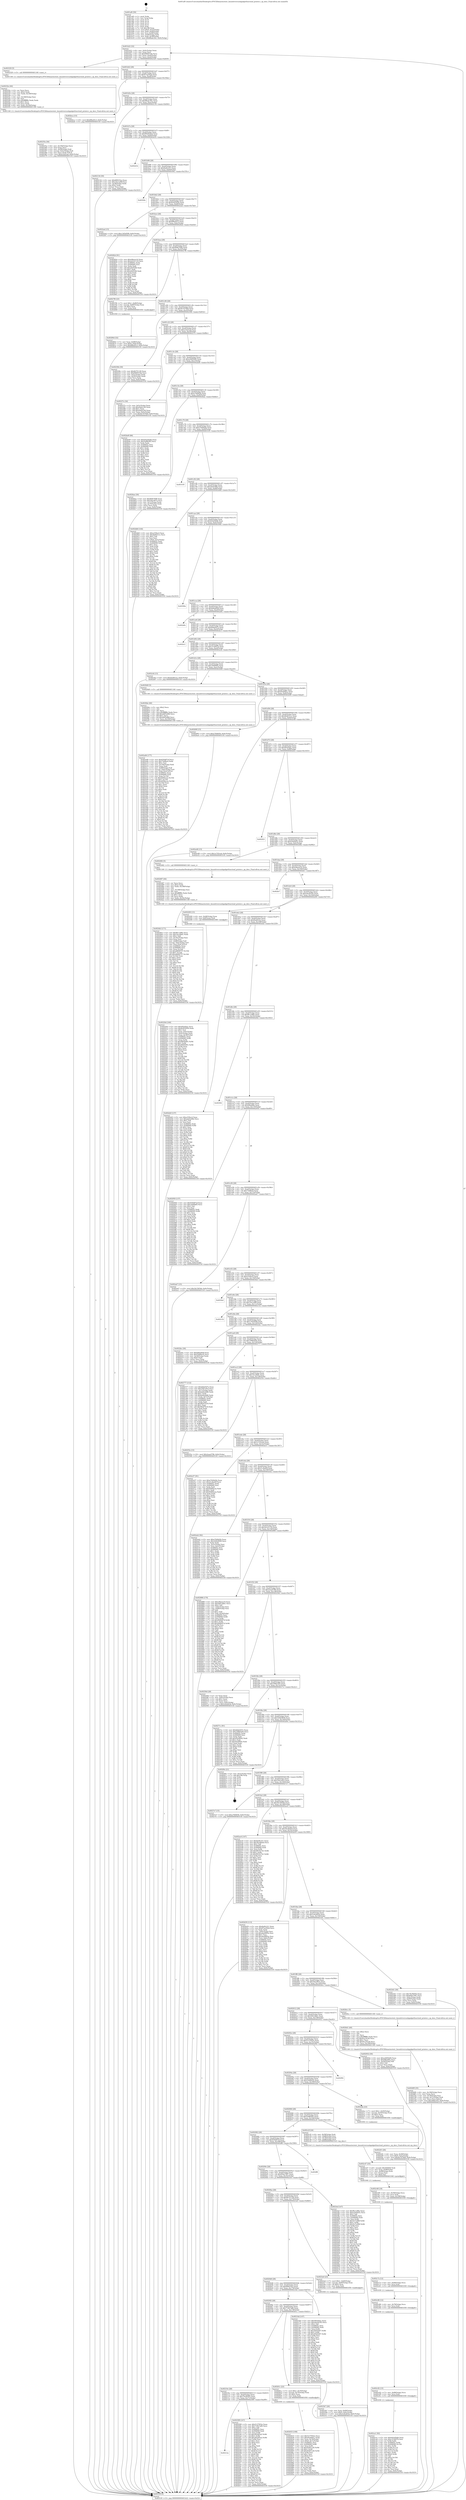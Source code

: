 digraph "0x401af0" {
  label = "0x401af0 (/mnt/c/Users/mathe/Desktop/tcc/POCII/binaries/extr_linuxdriversusbgadgetfunctionf_printer.c_ep_desc_Final-ollvm.out::main(0))"
  labelloc = "t"
  node[shape=record]

  Entry [label="",width=0.3,height=0.3,shape=circle,fillcolor=black,style=filled]
  "0x401b22" [label="{
     0x401b22 [32]\l
     | [instrs]\l
     &nbsp;&nbsp;0x401b22 \<+6\>: mov -0x9c(%rbp),%eax\l
     &nbsp;&nbsp;0x401b28 \<+2\>: mov %eax,%ecx\l
     &nbsp;&nbsp;0x401b2a \<+6\>: sub $0x848451bb,%ecx\l
     &nbsp;&nbsp;0x401b30 \<+6\>: mov %eax,-0xa0(%rbp)\l
     &nbsp;&nbsp;0x401b36 \<+6\>: mov %ecx,-0xa4(%rbp)\l
     &nbsp;&nbsp;0x401b3c \<+6\>: je 0000000000402329 \<main+0x839\>\l
  }"]
  "0x402329" [label="{
     0x402329 [5]\l
     | [instrs]\l
     &nbsp;&nbsp;0x402329 \<+5\>: call 0000000000401160 \<next_i\>\l
     | [calls]\l
     &nbsp;&nbsp;0x401160 \{1\} (/mnt/c/Users/mathe/Desktop/tcc/POCII/binaries/extr_linuxdriversusbgadgetfunctionf_printer.c_ep_desc_Final-ollvm.out::next_i)\l
  }"]
  "0x401b42" [label="{
     0x401b42 [28]\l
     | [instrs]\l
     &nbsp;&nbsp;0x401b42 \<+5\>: jmp 0000000000401b47 \<main+0x57\>\l
     &nbsp;&nbsp;0x401b47 \<+6\>: mov -0xa0(%rbp),%eax\l
     &nbsp;&nbsp;0x401b4d \<+5\>: sub $0x87aa542d,%eax\l
     &nbsp;&nbsp;0x401b52 \<+6\>: mov %eax,-0xa8(%rbp)\l
     &nbsp;&nbsp;0x401b58 \<+6\>: je 0000000000402bca \<main+0x10da\>\l
  }"]
  Exit [label="",width=0.3,height=0.3,shape=circle,fillcolor=black,style=filled,peripheries=2]
  "0x402bca" [label="{
     0x402bca [15]\l
     | [instrs]\l
     &nbsp;&nbsp;0x402bca \<+10\>: movl $0x8f8a45c3,-0x9c(%rbp)\l
     &nbsp;&nbsp;0x402bd4 \<+5\>: jmp 000000000040310f \<main+0x161f\>\l
  }"]
  "0x401b5e" [label="{
     0x401b5e [28]\l
     | [instrs]\l
     &nbsp;&nbsp;0x401b5e \<+5\>: jmp 0000000000401b63 \<main+0x73\>\l
     &nbsp;&nbsp;0x401b63 \<+6\>: mov -0xa0(%rbp),%eax\l
     &nbsp;&nbsp;0x401b69 \<+5\>: sub $0x88adc3b1,%eax\l
     &nbsp;&nbsp;0x401b6e \<+6\>: mov %eax,-0xac(%rbp)\l
     &nbsp;&nbsp;0x401b74 \<+6\>: je 0000000000402134 \<main+0x644\>\l
  }"]
  "0x402ca1" [label="{
     0x402ca1 [92]\l
     | [instrs]\l
     &nbsp;&nbsp;0x402ca1 \<+5\>: mov $0xb42d3bdb,%eax\l
     &nbsp;&nbsp;0x402ca6 \<+5\>: mov $0xc314007b,%esi\l
     &nbsp;&nbsp;0x402cab \<+3\>: xor %r8d,%r8d\l
     &nbsp;&nbsp;0x402cae \<+8\>: mov 0x40605c,%r9d\l
     &nbsp;&nbsp;0x402cb6 \<+8\>: mov 0x406060,%r10d\l
     &nbsp;&nbsp;0x402cbe \<+4\>: sub $0x1,%r8d\l
     &nbsp;&nbsp;0x402cc2 \<+3\>: mov %r9d,%r11d\l
     &nbsp;&nbsp;0x402cc5 \<+3\>: add %r8d,%r11d\l
     &nbsp;&nbsp;0x402cc8 \<+4\>: imul %r11d,%r9d\l
     &nbsp;&nbsp;0x402ccc \<+4\>: and $0x1,%r9d\l
     &nbsp;&nbsp;0x402cd0 \<+4\>: cmp $0x0,%r9d\l
     &nbsp;&nbsp;0x402cd4 \<+3\>: sete %bl\l
     &nbsp;&nbsp;0x402cd7 \<+4\>: cmp $0xa,%r10d\l
     &nbsp;&nbsp;0x402cdb \<+4\>: setl %r14b\l
     &nbsp;&nbsp;0x402cdf \<+3\>: mov %bl,%r15b\l
     &nbsp;&nbsp;0x402ce2 \<+3\>: and %r14b,%r15b\l
     &nbsp;&nbsp;0x402ce5 \<+3\>: xor %r14b,%bl\l
     &nbsp;&nbsp;0x402ce8 \<+3\>: or %bl,%r15b\l
     &nbsp;&nbsp;0x402ceb \<+4\>: test $0x1,%r15b\l
     &nbsp;&nbsp;0x402cef \<+3\>: cmovne %esi,%eax\l
     &nbsp;&nbsp;0x402cf2 \<+6\>: mov %eax,-0x9c(%rbp)\l
     &nbsp;&nbsp;0x402cf8 \<+5\>: jmp 000000000040310f \<main+0x161f\>\l
  }"]
  "0x402134" [label="{
     0x402134 [30]\l
     | [instrs]\l
     &nbsp;&nbsp;0x402134 \<+5\>: mov $0x6f0019ca,%eax\l
     &nbsp;&nbsp;0x402139 \<+5\>: mov $0x10e1a48f,%ecx\l
     &nbsp;&nbsp;0x40213e \<+3\>: mov -0x38(%rbp),%edx\l
     &nbsp;&nbsp;0x402141 \<+3\>: cmp $0x2,%edx\l
     &nbsp;&nbsp;0x402144 \<+3\>: cmovne %ecx,%eax\l
     &nbsp;&nbsp;0x402147 \<+6\>: mov %eax,-0x9c(%rbp)\l
     &nbsp;&nbsp;0x40214d \<+5\>: jmp 000000000040310f \<main+0x161f\>\l
  }"]
  "0x401b7a" [label="{
     0x401b7a [28]\l
     | [instrs]\l
     &nbsp;&nbsp;0x401b7a \<+5\>: jmp 0000000000401b7f \<main+0x8f\>\l
     &nbsp;&nbsp;0x401b7f \<+6\>: mov -0xa0(%rbp),%eax\l
     &nbsp;&nbsp;0x401b85 \<+5\>: sub $0x89292de4,%eax\l
     &nbsp;&nbsp;0x401b8a \<+6\>: mov %eax,-0xb0(%rbp)\l
     &nbsp;&nbsp;0x401b90 \<+6\>: je 0000000000402d1b \<main+0x122b\>\l
  }"]
  "0x40310f" [label="{
     0x40310f [5]\l
     | [instrs]\l
     &nbsp;&nbsp;0x40310f \<+5\>: jmp 0000000000401b22 \<main+0x32\>\l
  }"]
  "0x401af0" [label="{
     0x401af0 [50]\l
     | [instrs]\l
     &nbsp;&nbsp;0x401af0 \<+1\>: push %rbp\l
     &nbsp;&nbsp;0x401af1 \<+3\>: mov %rsp,%rbp\l
     &nbsp;&nbsp;0x401af4 \<+2\>: push %r15\l
     &nbsp;&nbsp;0x401af6 \<+2\>: push %r14\l
     &nbsp;&nbsp;0x401af8 \<+2\>: push %r13\l
     &nbsp;&nbsp;0x401afa \<+2\>: push %r12\l
     &nbsp;&nbsp;0x401afc \<+1\>: push %rbx\l
     &nbsp;&nbsp;0x401afd \<+7\>: sub $0x188,%rsp\l
     &nbsp;&nbsp;0x401b04 \<+7\>: movl $0x0,-0x3c(%rbp)\l
     &nbsp;&nbsp;0x401b0b \<+3\>: mov %edi,-0x40(%rbp)\l
     &nbsp;&nbsp;0x401b0e \<+4\>: mov %rsi,-0x48(%rbp)\l
     &nbsp;&nbsp;0x401b12 \<+3\>: mov -0x40(%rbp),%edi\l
     &nbsp;&nbsp;0x401b15 \<+3\>: mov %edi,-0x38(%rbp)\l
     &nbsp;&nbsp;0x401b18 \<+10\>: movl $0x88adc3b1,-0x9c(%rbp)\l
  }"]
  "0x402c92" [label="{
     0x402c92 [15]\l
     | [instrs]\l
     &nbsp;&nbsp;0x402c92 \<+7\>: mov -0x88(%rbp),%rcx\l
     &nbsp;&nbsp;0x402c99 \<+3\>: mov %rcx,%rdi\l
     &nbsp;&nbsp;0x402c9c \<+5\>: call 0000000000401030 \<free@plt\>\l
     | [calls]\l
     &nbsp;&nbsp;0x401030 \{1\} (unknown)\l
  }"]
  "0x402d1b" [label="{
     0x402d1b\l
  }", style=dashed]
  "0x401b96" [label="{
     0x401b96 [28]\l
     | [instrs]\l
     &nbsp;&nbsp;0x401b96 \<+5\>: jmp 0000000000401b9b \<main+0xab\>\l
     &nbsp;&nbsp;0x401b9b \<+6\>: mov -0xa0(%rbp),%eax\l
     &nbsp;&nbsp;0x401ba1 \<+5\>: sub $0x8a0fc221,%eax\l
     &nbsp;&nbsp;0x401ba6 \<+6\>: mov %eax,-0xb4(%rbp)\l
     &nbsp;&nbsp;0x401bac \<+6\>: je 000000000040304c \<main+0x155c\>\l
  }"]
  "0x402c86" [label="{
     0x402c86 [12]\l
     | [instrs]\l
     &nbsp;&nbsp;0x402c86 \<+4\>: mov -0x78(%rbp),%rcx\l
     &nbsp;&nbsp;0x402c8a \<+3\>: mov %rcx,%rdi\l
     &nbsp;&nbsp;0x402c8d \<+5\>: call 0000000000401030 \<free@plt\>\l
     | [calls]\l
     &nbsp;&nbsp;0x401030 \{1\} (unknown)\l
  }"]
  "0x40304c" [label="{
     0x40304c\l
  }", style=dashed]
  "0x401bb2" [label="{
     0x401bb2 [28]\l
     | [instrs]\l
     &nbsp;&nbsp;0x401bb2 \<+5\>: jmp 0000000000401bb7 \<main+0xc7\>\l
     &nbsp;&nbsp;0x401bb7 \<+6\>: mov -0xa0(%rbp),%eax\l
     &nbsp;&nbsp;0x401bbd \<+5\>: sub $0x8c855056,%eax\l
     &nbsp;&nbsp;0x401bc2 \<+6\>: mov %eax,-0xb8(%rbp)\l
     &nbsp;&nbsp;0x401bc8 \<+6\>: je 00000000004022ad \<main+0x7bd\>\l
  }"]
  "0x402c7a" [label="{
     0x402c7a [12]\l
     | [instrs]\l
     &nbsp;&nbsp;0x402c7a \<+4\>: mov -0x68(%rbp),%rcx\l
     &nbsp;&nbsp;0x402c7e \<+3\>: mov %rcx,%rdi\l
     &nbsp;&nbsp;0x402c81 \<+5\>: call 0000000000401030 \<free@plt\>\l
     | [calls]\l
     &nbsp;&nbsp;0x401030 \{1\} (unknown)\l
  }"]
  "0x4022ad" [label="{
     0x4022ad [15]\l
     | [instrs]\l
     &nbsp;&nbsp;0x4022ad \<+10\>: movl $0x1345d599,-0x9c(%rbp)\l
     &nbsp;&nbsp;0x4022b7 \<+5\>: jmp 000000000040310f \<main+0x161f\>\l
  }"]
  "0x401bce" [label="{
     0x401bce [28]\l
     | [instrs]\l
     &nbsp;&nbsp;0x401bce \<+5\>: jmp 0000000000401bd3 \<main+0xe3\>\l
     &nbsp;&nbsp;0x401bd3 \<+6\>: mov -0xa0(%rbp),%eax\l
     &nbsp;&nbsp;0x401bd9 \<+5\>: sub $0x8f8a45c3,%eax\l
     &nbsp;&nbsp;0x401bde \<+6\>: mov %eax,-0xbc(%rbp)\l
     &nbsp;&nbsp;0x401be4 \<+6\>: je 000000000040282d \<main+0xd3d\>\l
  }"]
  "0x402c68" [label="{
     0x402c68 [18]\l
     | [instrs]\l
     &nbsp;&nbsp;0x402c68 \<+4\>: mov -0x58(%rbp),%rcx\l
     &nbsp;&nbsp;0x402c6c \<+3\>: mov %rcx,%rdi\l
     &nbsp;&nbsp;0x402c6f \<+6\>: mov %eax,-0x198(%rbp)\l
     &nbsp;&nbsp;0x402c75 \<+5\>: call 0000000000401030 \<free@plt\>\l
     | [calls]\l
     &nbsp;&nbsp;0x401030 \{1\} (unknown)\l
  }"]
  "0x40282d" [label="{
     0x40282d [91]\l
     | [instrs]\l
     &nbsp;&nbsp;0x40282d \<+5\>: mov $0xe9beea16,%eax\l
     &nbsp;&nbsp;0x402832 \<+5\>: mov $0x2d141118,%ecx\l
     &nbsp;&nbsp;0x402837 \<+7\>: mov 0x40605c,%edx\l
     &nbsp;&nbsp;0x40283e \<+7\>: mov 0x406060,%esi\l
     &nbsp;&nbsp;0x402845 \<+2\>: mov %edx,%edi\l
     &nbsp;&nbsp;0x402847 \<+6\>: add $0xe620246,%edi\l
     &nbsp;&nbsp;0x40284d \<+3\>: sub $0x1,%edi\l
     &nbsp;&nbsp;0x402850 \<+6\>: sub $0xe620246,%edi\l
     &nbsp;&nbsp;0x402856 \<+3\>: imul %edi,%edx\l
     &nbsp;&nbsp;0x402859 \<+3\>: and $0x1,%edx\l
     &nbsp;&nbsp;0x40285c \<+3\>: cmp $0x0,%edx\l
     &nbsp;&nbsp;0x40285f \<+4\>: sete %r8b\l
     &nbsp;&nbsp;0x402863 \<+3\>: cmp $0xa,%esi\l
     &nbsp;&nbsp;0x402866 \<+4\>: setl %r9b\l
     &nbsp;&nbsp;0x40286a \<+3\>: mov %r8b,%r10b\l
     &nbsp;&nbsp;0x40286d \<+3\>: and %r9b,%r10b\l
     &nbsp;&nbsp;0x402870 \<+3\>: xor %r9b,%r8b\l
     &nbsp;&nbsp;0x402873 \<+3\>: or %r8b,%r10b\l
     &nbsp;&nbsp;0x402876 \<+4\>: test $0x1,%r10b\l
     &nbsp;&nbsp;0x40287a \<+3\>: cmovne %ecx,%eax\l
     &nbsp;&nbsp;0x40287d \<+6\>: mov %eax,-0x9c(%rbp)\l
     &nbsp;&nbsp;0x402883 \<+5\>: jmp 000000000040310f \<main+0x161f\>\l
  }"]
  "0x401bea" [label="{
     0x401bea [28]\l
     | [instrs]\l
     &nbsp;&nbsp;0x401bea \<+5\>: jmp 0000000000401bef \<main+0xff\>\l
     &nbsp;&nbsp;0x401bef \<+6\>: mov -0xa0(%rbp),%eax\l
     &nbsp;&nbsp;0x401bf5 \<+5\>: sub $0x8fdb7698,%eax\l
     &nbsp;&nbsp;0x401bfa \<+6\>: mov %eax,-0xc0(%rbp)\l
     &nbsp;&nbsp;0x401c00 \<+6\>: je 00000000004027f6 \<main+0xd06\>\l
  }"]
  "0x402c47" [label="{
     0x402c47 [33]\l
     | [instrs]\l
     &nbsp;&nbsp;0x402c47 \<+10\>: movabs $0x4040b6,%rdi\l
     &nbsp;&nbsp;0x402c51 \<+7\>: mov %rax,-0x98(%rbp)\l
     &nbsp;&nbsp;0x402c58 \<+7\>: mov -0x98(%rbp),%rax\l
     &nbsp;&nbsp;0x402c5f \<+2\>: mov (%rax),%esi\l
     &nbsp;&nbsp;0x402c61 \<+2\>: mov $0x0,%al\l
     &nbsp;&nbsp;0x402c63 \<+5\>: call 0000000000401040 \<printf@plt\>\l
     | [calls]\l
     &nbsp;&nbsp;0x401040 \{1\} (unknown)\l
  }"]
  "0x4027f6" [label="{
     0x4027f6 [23]\l
     | [instrs]\l
     &nbsp;&nbsp;0x4027f6 \<+7\>: movl $0x1,-0x80(%rbp)\l
     &nbsp;&nbsp;0x4027fd \<+4\>: movslq -0x80(%rbp),%rax\l
     &nbsp;&nbsp;0x402801 \<+4\>: shl $0x2,%rax\l
     &nbsp;&nbsp;0x402805 \<+3\>: mov %rax,%rdi\l
     &nbsp;&nbsp;0x402808 \<+5\>: call 0000000000401050 \<malloc@plt\>\l
     | [calls]\l
     &nbsp;&nbsp;0x401050 \{1\} (unknown)\l
  }"]
  "0x401c06" [label="{
     0x401c06 [28]\l
     | [instrs]\l
     &nbsp;&nbsp;0x401c06 \<+5\>: jmp 0000000000401c0b \<main+0x11b\>\l
     &nbsp;&nbsp;0x401c0b \<+6\>: mov -0xa0(%rbp),%eax\l
     &nbsp;&nbsp;0x401c11 \<+5\>: sub $0x9e7070b9,%eax\l
     &nbsp;&nbsp;0x401c16 \<+6\>: mov %eax,-0xc4(%rbp)\l
     &nbsp;&nbsp;0x401c1c \<+6\>: je 000000000040230b \<main+0x81b\>\l
  }"]
  "0x402a06" [label="{
     0x402a06 [177]\l
     | [instrs]\l
     &nbsp;&nbsp;0x402a06 \<+5\>: mov $0x630487ef,%ecx\l
     &nbsp;&nbsp;0x402a0b \<+5\>: mov $0x73d9bcb,%edx\l
     &nbsp;&nbsp;0x402a10 \<+3\>: mov $0x1,%sil\l
     &nbsp;&nbsp;0x402a13 \<+6\>: mov -0x194(%rbp),%edi\l
     &nbsp;&nbsp;0x402a19 \<+3\>: imul %eax,%edi\l
     &nbsp;&nbsp;0x402a1c \<+7\>: mov -0x88(%rbp),%r8\l
     &nbsp;&nbsp;0x402a23 \<+7\>: movslq -0x8c(%rbp),%r9\l
     &nbsp;&nbsp;0x402a2a \<+4\>: mov %edi,(%r8,%r9,4)\l
     &nbsp;&nbsp;0x402a2e \<+7\>: mov 0x40605c,%eax\l
     &nbsp;&nbsp;0x402a35 \<+7\>: mov 0x406060,%edi\l
     &nbsp;&nbsp;0x402a3c \<+3\>: mov %eax,%r10d\l
     &nbsp;&nbsp;0x402a3f \<+7\>: sub $0xd294ecee,%r10d\l
     &nbsp;&nbsp;0x402a46 \<+4\>: sub $0x1,%r10d\l
     &nbsp;&nbsp;0x402a4a \<+7\>: add $0xd294ecee,%r10d\l
     &nbsp;&nbsp;0x402a51 \<+4\>: imul %r10d,%eax\l
     &nbsp;&nbsp;0x402a55 \<+3\>: and $0x1,%eax\l
     &nbsp;&nbsp;0x402a58 \<+3\>: cmp $0x0,%eax\l
     &nbsp;&nbsp;0x402a5b \<+4\>: sete %r11b\l
     &nbsp;&nbsp;0x402a5f \<+3\>: cmp $0xa,%edi\l
     &nbsp;&nbsp;0x402a62 \<+3\>: setl %bl\l
     &nbsp;&nbsp;0x402a65 \<+3\>: mov %r11b,%r14b\l
     &nbsp;&nbsp;0x402a68 \<+4\>: xor $0xff,%r14b\l
     &nbsp;&nbsp;0x402a6c \<+3\>: mov %bl,%r15b\l
     &nbsp;&nbsp;0x402a6f \<+4\>: xor $0xff,%r15b\l
     &nbsp;&nbsp;0x402a73 \<+4\>: xor $0x0,%sil\l
     &nbsp;&nbsp;0x402a77 \<+3\>: mov %r14b,%r12b\l
     &nbsp;&nbsp;0x402a7a \<+4\>: and $0x0,%r12b\l
     &nbsp;&nbsp;0x402a7e \<+3\>: and %sil,%r11b\l
     &nbsp;&nbsp;0x402a81 \<+3\>: mov %r15b,%r13b\l
     &nbsp;&nbsp;0x402a84 \<+4\>: and $0x0,%r13b\l
     &nbsp;&nbsp;0x402a88 \<+3\>: and %sil,%bl\l
     &nbsp;&nbsp;0x402a8b \<+3\>: or %r11b,%r12b\l
     &nbsp;&nbsp;0x402a8e \<+3\>: or %bl,%r13b\l
     &nbsp;&nbsp;0x402a91 \<+3\>: xor %r13b,%r12b\l
     &nbsp;&nbsp;0x402a94 \<+3\>: or %r15b,%r14b\l
     &nbsp;&nbsp;0x402a97 \<+4\>: xor $0xff,%r14b\l
     &nbsp;&nbsp;0x402a9b \<+4\>: or $0x0,%sil\l
     &nbsp;&nbsp;0x402a9f \<+3\>: and %sil,%r14b\l
     &nbsp;&nbsp;0x402aa2 \<+3\>: or %r14b,%r12b\l
     &nbsp;&nbsp;0x402aa5 \<+4\>: test $0x1,%r12b\l
     &nbsp;&nbsp;0x402aa9 \<+3\>: cmovne %edx,%ecx\l
     &nbsp;&nbsp;0x402aac \<+6\>: mov %ecx,-0x9c(%rbp)\l
     &nbsp;&nbsp;0x402ab2 \<+5\>: jmp 000000000040310f \<main+0x161f\>\l
  }"]
  "0x40230b" [label="{
     0x40230b [30]\l
     | [instrs]\l
     &nbsp;&nbsp;0x40230b \<+5\>: mov $0x6b7f1128,%eax\l
     &nbsp;&nbsp;0x402310 \<+5\>: mov $0x848451bb,%ecx\l
     &nbsp;&nbsp;0x402315 \<+3\>: mov -0x5c(%rbp),%edx\l
     &nbsp;&nbsp;0x402318 \<+3\>: cmp -0x50(%rbp),%edx\l
     &nbsp;&nbsp;0x40231b \<+3\>: cmovl %ecx,%eax\l
     &nbsp;&nbsp;0x40231e \<+6\>: mov %eax,-0x9c(%rbp)\l
     &nbsp;&nbsp;0x402324 \<+5\>: jmp 000000000040310f \<main+0x161f\>\l
  }"]
  "0x401c22" [label="{
     0x401c22 [28]\l
     | [instrs]\l
     &nbsp;&nbsp;0x401c22 \<+5\>: jmp 0000000000401c27 \<main+0x137\>\l
     &nbsp;&nbsp;0x401c27 \<+6\>: mov -0xa0(%rbp),%eax\l
     &nbsp;&nbsp;0x401c2d \<+5\>: sub $0xa1fa5cad,%eax\l
     &nbsp;&nbsp;0x401c32 \<+6\>: mov %eax,-0xc8(%rbp)\l
     &nbsp;&nbsp;0x401c38 \<+6\>: je 000000000040237e \<main+0x88e\>\l
  }"]
  "0x4029de" [label="{
     0x4029de [40]\l
     | [instrs]\l
     &nbsp;&nbsp;0x4029de \<+5\>: mov $0x2,%ecx\l
     &nbsp;&nbsp;0x4029e3 \<+1\>: cltd\l
     &nbsp;&nbsp;0x4029e4 \<+2\>: idiv %ecx\l
     &nbsp;&nbsp;0x4029e6 \<+6\>: imul $0xfffffffe,%edx,%ecx\l
     &nbsp;&nbsp;0x4029ec \<+6\>: add $0xdd93af68,%ecx\l
     &nbsp;&nbsp;0x4029f2 \<+3\>: add $0x1,%ecx\l
     &nbsp;&nbsp;0x4029f5 \<+6\>: sub $0xdd93af68,%ecx\l
     &nbsp;&nbsp;0x4029fb \<+6\>: mov %ecx,-0x194(%rbp)\l
     &nbsp;&nbsp;0x402a01 \<+5\>: call 0000000000401160 \<next_i\>\l
     | [calls]\l
     &nbsp;&nbsp;0x401160 \{1\} (/mnt/c/Users/mathe/Desktop/tcc/POCII/binaries/extr_linuxdriversusbgadgetfunctionf_printer.c_ep_desc_Final-ollvm.out::next_i)\l
  }"]
  "0x40237e" [label="{
     0x40237e [34]\l
     | [instrs]\l
     &nbsp;&nbsp;0x40237e \<+3\>: mov -0x5c(%rbp),%eax\l
     &nbsp;&nbsp;0x402381 \<+5\>: sub $0xe9afa1d4,%eax\l
     &nbsp;&nbsp;0x402386 \<+3\>: add $0x1,%eax\l
     &nbsp;&nbsp;0x402389 \<+5\>: add $0xe9afa1d4,%eax\l
     &nbsp;&nbsp;0x40238e \<+3\>: mov %eax,-0x5c(%rbp)\l
     &nbsp;&nbsp;0x402391 \<+10\>: movl $0x9e7070b9,-0x9c(%rbp)\l
     &nbsp;&nbsp;0x40239b \<+5\>: jmp 000000000040310f \<main+0x161f\>\l
  }"]
  "0x401c3e" [label="{
     0x401c3e [28]\l
     | [instrs]\l
     &nbsp;&nbsp;0x401c3e \<+5\>: jmp 0000000000401c43 \<main+0x153\>\l
     &nbsp;&nbsp;0x401c43 \<+6\>: mov -0xa0(%rbp),%eax\l
     &nbsp;&nbsp;0x401c49 \<+5\>: sub $0xa2685b80,%eax\l
     &nbsp;&nbsp;0x401c4e \<+6\>: mov %eax,-0xcc(%rbp)\l
     &nbsp;&nbsp;0x401c54 \<+6\>: je 0000000000402bd9 \<main+0x10e9\>\l
  }"]
  "0x40280d" [label="{
     0x40280d [32]\l
     | [instrs]\l
     &nbsp;&nbsp;0x40280d \<+7\>: mov %rax,-0x88(%rbp)\l
     &nbsp;&nbsp;0x402814 \<+10\>: movl $0x0,-0x8c(%rbp)\l
     &nbsp;&nbsp;0x40281e \<+10\>: movl $0x8f8a45c3,-0x9c(%rbp)\l
     &nbsp;&nbsp;0x402828 \<+5\>: jmp 000000000040310f \<main+0x161f\>\l
  }"]
  "0x402bd9" [label="{
     0x402bd9 [86]\l
     | [instrs]\l
     &nbsp;&nbsp;0x402bd9 \<+5\>: mov $0xb42d3bdb,%eax\l
     &nbsp;&nbsp;0x402bde \<+5\>: mov $0x5a9fb583,%ecx\l
     &nbsp;&nbsp;0x402be3 \<+2\>: xor %edx,%edx\l
     &nbsp;&nbsp;0x402be5 \<+7\>: mov 0x40605c,%esi\l
     &nbsp;&nbsp;0x402bec \<+7\>: mov 0x406060,%edi\l
     &nbsp;&nbsp;0x402bf3 \<+3\>: sub $0x1,%edx\l
     &nbsp;&nbsp;0x402bf6 \<+3\>: mov %esi,%r8d\l
     &nbsp;&nbsp;0x402bf9 \<+3\>: add %edx,%r8d\l
     &nbsp;&nbsp;0x402bfc \<+4\>: imul %r8d,%esi\l
     &nbsp;&nbsp;0x402c00 \<+3\>: and $0x1,%esi\l
     &nbsp;&nbsp;0x402c03 \<+3\>: cmp $0x0,%esi\l
     &nbsp;&nbsp;0x402c06 \<+4\>: sete %r9b\l
     &nbsp;&nbsp;0x402c0a \<+3\>: cmp $0xa,%edi\l
     &nbsp;&nbsp;0x402c0d \<+4\>: setl %r10b\l
     &nbsp;&nbsp;0x402c11 \<+3\>: mov %r9b,%r11b\l
     &nbsp;&nbsp;0x402c14 \<+3\>: and %r10b,%r11b\l
     &nbsp;&nbsp;0x402c17 \<+3\>: xor %r10b,%r9b\l
     &nbsp;&nbsp;0x402c1a \<+3\>: or %r9b,%r11b\l
     &nbsp;&nbsp;0x402c1d \<+4\>: test $0x1,%r11b\l
     &nbsp;&nbsp;0x402c21 \<+3\>: cmovne %ecx,%eax\l
     &nbsp;&nbsp;0x402c24 \<+6\>: mov %eax,-0x9c(%rbp)\l
     &nbsp;&nbsp;0x402c2a \<+5\>: jmp 000000000040310f \<main+0x161f\>\l
  }"]
  "0x401c5a" [label="{
     0x401c5a [28]\l
     | [instrs]\l
     &nbsp;&nbsp;0x401c5a \<+5\>: jmp 0000000000401c5f \<main+0x16f\>\l
     &nbsp;&nbsp;0x401c5f \<+6\>: mov -0xa0(%rbp),%eax\l
     &nbsp;&nbsp;0x401c65 \<+5\>: sub $0xa76f4656,%eax\l
     &nbsp;&nbsp;0x401c6a \<+6\>: mov %eax,-0xd0(%rbp)\l
     &nbsp;&nbsp;0x401c70 \<+6\>: je 00000000004026ae \<main+0xbbe\>\l
  }"]
  "0x4026f9" [label="{
     0x4026f9 [35]\l
     | [instrs]\l
     &nbsp;&nbsp;0x4026f9 \<+6\>: mov -0x190(%rbp),%ecx\l
     &nbsp;&nbsp;0x4026ff \<+3\>: imul %eax,%ecx\l
     &nbsp;&nbsp;0x402702 \<+4\>: mov -0x78(%rbp),%rsi\l
     &nbsp;&nbsp;0x402706 \<+4\>: movslq -0x7c(%rbp),%rdi\l
     &nbsp;&nbsp;0x40270a \<+3\>: mov %ecx,(%rsi,%rdi,4)\l
     &nbsp;&nbsp;0x40270d \<+10\>: movl $0x306b1f55,-0x9c(%rbp)\l
     &nbsp;&nbsp;0x402717 \<+5\>: jmp 000000000040310f \<main+0x161f\>\l
  }"]
  "0x4026ae" [label="{
     0x4026ae [30]\l
     | [instrs]\l
     &nbsp;&nbsp;0x4026ae \<+5\>: mov $0x8fdb7698,%eax\l
     &nbsp;&nbsp;0x4026b3 \<+5\>: mov $0x3dac907a,%ecx\l
     &nbsp;&nbsp;0x4026b8 \<+3\>: mov -0x7c(%rbp),%edx\l
     &nbsp;&nbsp;0x4026bb \<+3\>: cmp -0x70(%rbp),%edx\l
     &nbsp;&nbsp;0x4026be \<+3\>: cmovl %ecx,%eax\l
     &nbsp;&nbsp;0x4026c1 \<+6\>: mov %eax,-0x9c(%rbp)\l
     &nbsp;&nbsp;0x4026c7 \<+5\>: jmp 000000000040310f \<main+0x161f\>\l
  }"]
  "0x401c76" [label="{
     0x401c76 [28]\l
     | [instrs]\l
     &nbsp;&nbsp;0x401c76 \<+5\>: jmp 0000000000401c7b \<main+0x18b\>\l
     &nbsp;&nbsp;0x401c7b \<+6\>: mov -0xa0(%rbp),%eax\l
     &nbsp;&nbsp;0x401c81 \<+5\>: sub $0xa7b94d2b,%eax\l
     &nbsp;&nbsp;0x401c86 \<+6\>: mov %eax,-0xd4(%rbp)\l
     &nbsp;&nbsp;0x401c8c \<+6\>: je 0000000000403105 \<main+0x1615\>\l
  }"]
  "0x4026d1" [label="{
     0x4026d1 [40]\l
     | [instrs]\l
     &nbsp;&nbsp;0x4026d1 \<+5\>: mov $0x2,%ecx\l
     &nbsp;&nbsp;0x4026d6 \<+1\>: cltd\l
     &nbsp;&nbsp;0x4026d7 \<+2\>: idiv %ecx\l
     &nbsp;&nbsp;0x4026d9 \<+6\>: imul $0xfffffffe,%edx,%ecx\l
     &nbsp;&nbsp;0x4026df \<+6\>: sub $0x9ca19c26,%ecx\l
     &nbsp;&nbsp;0x4026e5 \<+3\>: add $0x1,%ecx\l
     &nbsp;&nbsp;0x4026e8 \<+6\>: add $0x9ca19c26,%ecx\l
     &nbsp;&nbsp;0x4026ee \<+6\>: mov %ecx,-0x190(%rbp)\l
     &nbsp;&nbsp;0x4026f4 \<+5\>: call 0000000000401160 \<next_i\>\l
     | [calls]\l
     &nbsp;&nbsp;0x401160 \{1\} (/mnt/c/Users/mathe/Desktop/tcc/POCII/binaries/extr_linuxdriversusbgadgetfunctionf_printer.c_ep_desc_Final-ollvm.out::next_i)\l
  }"]
  "0x403105" [label="{
     0x403105\l
  }", style=dashed]
  "0x401c92" [label="{
     0x401c92 [28]\l
     | [instrs]\l
     &nbsp;&nbsp;0x401c92 \<+5\>: jmp 0000000000401c97 \<main+0x1a7\>\l
     &nbsp;&nbsp;0x401c97 \<+6\>: mov -0xa0(%rbp),%eax\l
     &nbsp;&nbsp;0x401c9d \<+5\>: sub $0xade0c66b,%eax\l
     &nbsp;&nbsp;0x401ca2 \<+6\>: mov %eax,-0xd8(%rbp)\l
     &nbsp;&nbsp;0x401ca8 \<+6\>: je 0000000000402db8 \<main+0x12c8\>\l
  }"]
  "0x402633" [label="{
     0x402633 [108]\l
     | [instrs]\l
     &nbsp;&nbsp;0x402633 \<+5\>: mov $0x5137952e,%ecx\l
     &nbsp;&nbsp;0x402638 \<+5\>: mov $0xd5a4091c,%edx\l
     &nbsp;&nbsp;0x40263d \<+4\>: mov %rax,-0x78(%rbp)\l
     &nbsp;&nbsp;0x402641 \<+7\>: movl $0x0,-0x7c(%rbp)\l
     &nbsp;&nbsp;0x402648 \<+7\>: mov 0x40605c,%esi\l
     &nbsp;&nbsp;0x40264f \<+8\>: mov 0x406060,%r8d\l
     &nbsp;&nbsp;0x402657 \<+3\>: mov %esi,%r9d\l
     &nbsp;&nbsp;0x40265a \<+7\>: sub $0x45401cd5,%r9d\l
     &nbsp;&nbsp;0x402661 \<+4\>: sub $0x1,%r9d\l
     &nbsp;&nbsp;0x402665 \<+7\>: add $0x45401cd5,%r9d\l
     &nbsp;&nbsp;0x40266c \<+4\>: imul %r9d,%esi\l
     &nbsp;&nbsp;0x402670 \<+3\>: and $0x1,%esi\l
     &nbsp;&nbsp;0x402673 \<+3\>: cmp $0x0,%esi\l
     &nbsp;&nbsp;0x402676 \<+4\>: sete %r10b\l
     &nbsp;&nbsp;0x40267a \<+4\>: cmp $0xa,%r8d\l
     &nbsp;&nbsp;0x40267e \<+4\>: setl %r11b\l
     &nbsp;&nbsp;0x402682 \<+3\>: mov %r10b,%bl\l
     &nbsp;&nbsp;0x402685 \<+3\>: and %r11b,%bl\l
     &nbsp;&nbsp;0x402688 \<+3\>: xor %r11b,%r10b\l
     &nbsp;&nbsp;0x40268b \<+3\>: or %r10b,%bl\l
     &nbsp;&nbsp;0x40268e \<+3\>: test $0x1,%bl\l
     &nbsp;&nbsp;0x402691 \<+3\>: cmovne %edx,%ecx\l
     &nbsp;&nbsp;0x402694 \<+6\>: mov %ecx,-0x9c(%rbp)\l
     &nbsp;&nbsp;0x40269a \<+5\>: jmp 000000000040310f \<main+0x161f\>\l
  }"]
  "0x402db8" [label="{
     0x402db8 [144]\l
     | [instrs]\l
     &nbsp;&nbsp;0x402db8 \<+5\>: mov $0xa339ec4,%eax\l
     &nbsp;&nbsp;0x402dbd \<+5\>: mov $0xdb4631cc,%ecx\l
     &nbsp;&nbsp;0x402dc2 \<+2\>: mov $0x1,%dl\l
     &nbsp;&nbsp;0x402dc4 \<+2\>: xor %esi,%esi\l
     &nbsp;&nbsp;0x402dc6 \<+7\>: movl $0x0,-0x3c(%rbp)\l
     &nbsp;&nbsp;0x402dcd \<+7\>: mov 0x40605c,%edi\l
     &nbsp;&nbsp;0x402dd4 \<+8\>: mov 0x406060,%r8d\l
     &nbsp;&nbsp;0x402ddc \<+3\>: sub $0x1,%esi\l
     &nbsp;&nbsp;0x402ddf \<+3\>: mov %edi,%r9d\l
     &nbsp;&nbsp;0x402de2 \<+3\>: add %esi,%r9d\l
     &nbsp;&nbsp;0x402de5 \<+4\>: imul %r9d,%edi\l
     &nbsp;&nbsp;0x402de9 \<+3\>: and $0x1,%edi\l
     &nbsp;&nbsp;0x402dec \<+3\>: cmp $0x0,%edi\l
     &nbsp;&nbsp;0x402def \<+4\>: sete %r10b\l
     &nbsp;&nbsp;0x402df3 \<+4\>: cmp $0xa,%r8d\l
     &nbsp;&nbsp;0x402df7 \<+4\>: setl %r11b\l
     &nbsp;&nbsp;0x402dfb \<+3\>: mov %r10b,%bl\l
     &nbsp;&nbsp;0x402dfe \<+3\>: xor $0xff,%bl\l
     &nbsp;&nbsp;0x402e01 \<+3\>: mov %r11b,%r14b\l
     &nbsp;&nbsp;0x402e04 \<+4\>: xor $0xff,%r14b\l
     &nbsp;&nbsp;0x402e08 \<+3\>: xor $0x0,%dl\l
     &nbsp;&nbsp;0x402e0b \<+3\>: mov %bl,%r15b\l
     &nbsp;&nbsp;0x402e0e \<+4\>: and $0x0,%r15b\l
     &nbsp;&nbsp;0x402e12 \<+3\>: and %dl,%r10b\l
     &nbsp;&nbsp;0x402e15 \<+3\>: mov %r14b,%r12b\l
     &nbsp;&nbsp;0x402e18 \<+4\>: and $0x0,%r12b\l
     &nbsp;&nbsp;0x402e1c \<+3\>: and %dl,%r11b\l
     &nbsp;&nbsp;0x402e1f \<+3\>: or %r10b,%r15b\l
     &nbsp;&nbsp;0x402e22 \<+3\>: or %r11b,%r12b\l
     &nbsp;&nbsp;0x402e25 \<+3\>: xor %r12b,%r15b\l
     &nbsp;&nbsp;0x402e28 \<+3\>: or %r14b,%bl\l
     &nbsp;&nbsp;0x402e2b \<+3\>: xor $0xff,%bl\l
     &nbsp;&nbsp;0x402e2e \<+3\>: or $0x0,%dl\l
     &nbsp;&nbsp;0x402e31 \<+2\>: and %dl,%bl\l
     &nbsp;&nbsp;0x402e33 \<+3\>: or %bl,%r15b\l
     &nbsp;&nbsp;0x402e36 \<+4\>: test $0x1,%r15b\l
     &nbsp;&nbsp;0x402e3a \<+3\>: cmovne %ecx,%eax\l
     &nbsp;&nbsp;0x402e3d \<+6\>: mov %eax,-0x9c(%rbp)\l
     &nbsp;&nbsp;0x402e43 \<+5\>: jmp 000000000040310f \<main+0x161f\>\l
  }"]
  "0x401cae" [label="{
     0x401cae [28]\l
     | [instrs]\l
     &nbsp;&nbsp;0x401cae \<+5\>: jmp 0000000000401cb3 \<main+0x1c3\>\l
     &nbsp;&nbsp;0x401cb3 \<+6\>: mov -0xa0(%rbp),%eax\l
     &nbsp;&nbsp;0x401cb9 \<+5\>: sub $0xb42d3bdb,%eax\l
     &nbsp;&nbsp;0x401cbe \<+6\>: mov %eax,-0xdc(%rbp)\l
     &nbsp;&nbsp;0x401cc4 \<+6\>: je 000000000040306e \<main+0x157e\>\l
  }"]
  "0x40212a" [label="{
     0x40212a\l
  }", style=dashed]
  "0x40306e" [label="{
     0x40306e\l
  }", style=dashed]
  "0x401cca" [label="{
     0x401cca [28]\l
     | [instrs]\l
     &nbsp;&nbsp;0x401cca \<+5\>: jmp 0000000000401ccf \<main+0x1df\>\l
     &nbsp;&nbsp;0x401ccf \<+6\>: mov -0xa0(%rbp),%eax\l
     &nbsp;&nbsp;0x401cd5 \<+5\>: sub $0xb66a844f,%eax\l
     &nbsp;&nbsp;0x401cda \<+6\>: mov %eax,-0xe0(%rbp)\l
     &nbsp;&nbsp;0x401ce0 \<+6\>: je 0000000000402d0c \<main+0x121c\>\l
  }"]
  "0x402589" [label="{
     0x402589 [147]\l
     | [instrs]\l
     &nbsp;&nbsp;0x402589 \<+5\>: mov $0x5137952e,%eax\l
     &nbsp;&nbsp;0x40258e \<+5\>: mov $0x719b7a66,%ecx\l
     &nbsp;&nbsp;0x402593 \<+2\>: mov $0x1,%dl\l
     &nbsp;&nbsp;0x402595 \<+7\>: mov 0x40605c,%esi\l
     &nbsp;&nbsp;0x40259c \<+7\>: mov 0x406060,%edi\l
     &nbsp;&nbsp;0x4025a3 \<+3\>: mov %esi,%r8d\l
     &nbsp;&nbsp;0x4025a6 \<+7\>: sub $0x283a83a2,%r8d\l
     &nbsp;&nbsp;0x4025ad \<+4\>: sub $0x1,%r8d\l
     &nbsp;&nbsp;0x4025b1 \<+7\>: add $0x283a83a2,%r8d\l
     &nbsp;&nbsp;0x4025b8 \<+4\>: imul %r8d,%esi\l
     &nbsp;&nbsp;0x4025bc \<+3\>: and $0x1,%esi\l
     &nbsp;&nbsp;0x4025bf \<+3\>: cmp $0x0,%esi\l
     &nbsp;&nbsp;0x4025c2 \<+4\>: sete %r9b\l
     &nbsp;&nbsp;0x4025c6 \<+3\>: cmp $0xa,%edi\l
     &nbsp;&nbsp;0x4025c9 \<+4\>: setl %r10b\l
     &nbsp;&nbsp;0x4025cd \<+3\>: mov %r9b,%r11b\l
     &nbsp;&nbsp;0x4025d0 \<+4\>: xor $0xff,%r11b\l
     &nbsp;&nbsp;0x4025d4 \<+3\>: mov %r10b,%bl\l
     &nbsp;&nbsp;0x4025d7 \<+3\>: xor $0xff,%bl\l
     &nbsp;&nbsp;0x4025da \<+3\>: xor $0x1,%dl\l
     &nbsp;&nbsp;0x4025dd \<+3\>: mov %r11b,%r14b\l
     &nbsp;&nbsp;0x4025e0 \<+4\>: and $0xff,%r14b\l
     &nbsp;&nbsp;0x4025e4 \<+3\>: and %dl,%r9b\l
     &nbsp;&nbsp;0x4025e7 \<+3\>: mov %bl,%r15b\l
     &nbsp;&nbsp;0x4025ea \<+4\>: and $0xff,%r15b\l
     &nbsp;&nbsp;0x4025ee \<+3\>: and %dl,%r10b\l
     &nbsp;&nbsp;0x4025f1 \<+3\>: or %r9b,%r14b\l
     &nbsp;&nbsp;0x4025f4 \<+3\>: or %r10b,%r15b\l
     &nbsp;&nbsp;0x4025f7 \<+3\>: xor %r15b,%r14b\l
     &nbsp;&nbsp;0x4025fa \<+3\>: or %bl,%r11b\l
     &nbsp;&nbsp;0x4025fd \<+4\>: xor $0xff,%r11b\l
     &nbsp;&nbsp;0x402601 \<+3\>: or $0x1,%dl\l
     &nbsp;&nbsp;0x402604 \<+3\>: and %dl,%r11b\l
     &nbsp;&nbsp;0x402607 \<+3\>: or %r11b,%r14b\l
     &nbsp;&nbsp;0x40260a \<+4\>: test $0x1,%r14b\l
     &nbsp;&nbsp;0x40260e \<+3\>: cmovne %ecx,%eax\l
     &nbsp;&nbsp;0x402611 \<+6\>: mov %eax,-0x9c(%rbp)\l
     &nbsp;&nbsp;0x402617 \<+5\>: jmp 000000000040310f \<main+0x161f\>\l
  }"]
  "0x402d0c" [label="{
     0x402d0c\l
  }", style=dashed]
  "0x401ce6" [label="{
     0x401ce6 [28]\l
     | [instrs]\l
     &nbsp;&nbsp;0x401ce6 \<+5\>: jmp 0000000000401ceb \<main+0x1fb\>\l
     &nbsp;&nbsp;0x401ceb \<+6\>: mov -0xa0(%rbp),%eax\l
     &nbsp;&nbsp;0x401cf1 \<+5\>: sub $0xb6de0d7e,%eax\l
     &nbsp;&nbsp;0x401cf6 \<+6\>: mov %eax,-0xe4(%rbp)\l
     &nbsp;&nbsp;0x401cfc \<+6\>: je 0000000000402fc3 \<main+0x14d3\>\l
  }"]
  "0x40210e" [label="{
     0x40210e [28]\l
     | [instrs]\l
     &nbsp;&nbsp;0x40210e \<+5\>: jmp 0000000000402113 \<main+0x623\>\l
     &nbsp;&nbsp;0x402113 \<+6\>: mov -0xa0(%rbp),%eax\l
     &nbsp;&nbsp;0x402119 \<+5\>: sub $0x76c90505,%eax\l
     &nbsp;&nbsp;0x40211e \<+6\>: mov %eax,-0x17c(%rbp)\l
     &nbsp;&nbsp;0x402124 \<+6\>: je 0000000000402589 \<main+0xa99\>\l
  }"]
  "0x402fc3" [label="{
     0x402fc3\l
  }", style=dashed]
  "0x401d02" [label="{
     0x401d02 [28]\l
     | [instrs]\l
     &nbsp;&nbsp;0x401d02 \<+5\>: jmp 0000000000401d07 \<main+0x217\>\l
     &nbsp;&nbsp;0x401d07 \<+6\>: mov -0xa0(%rbp),%eax\l
     &nbsp;&nbsp;0x401d0d \<+5\>: sub $0xc314007b,%eax\l
     &nbsp;&nbsp;0x401d12 \<+6\>: mov %eax,-0xe8(%rbp)\l
     &nbsp;&nbsp;0x401d18 \<+6\>: je 0000000000402cfd \<main+0x120d\>\l
  }"]
  "0x40261c" [label="{
     0x40261c [23]\l
     | [instrs]\l
     &nbsp;&nbsp;0x40261c \<+7\>: movl $0x1,-0x70(%rbp)\l
     &nbsp;&nbsp;0x402623 \<+4\>: movslq -0x70(%rbp),%rax\l
     &nbsp;&nbsp;0x402627 \<+4\>: shl $0x2,%rax\l
     &nbsp;&nbsp;0x40262b \<+3\>: mov %rax,%rdi\l
     &nbsp;&nbsp;0x40262e \<+5\>: call 0000000000401050 \<malloc@plt\>\l
     | [calls]\l
     &nbsp;&nbsp;0x401050 \{1\} (unknown)\l
  }"]
  "0x402cfd" [label="{
     0x402cfd [15]\l
     | [instrs]\l
     &nbsp;&nbsp;0x402cfd \<+10\>: movl $0xf2e601ea,-0x9c(%rbp)\l
     &nbsp;&nbsp;0x402d07 \<+5\>: jmp 000000000040310f \<main+0x161f\>\l
  }"]
  "0x401d1e" [label="{
     0x401d1e [28]\l
     | [instrs]\l
     &nbsp;&nbsp;0x401d1e \<+5\>: jmp 0000000000401d23 \<main+0x233\>\l
     &nbsp;&nbsp;0x401d23 \<+6\>: mov -0xa0(%rbp),%eax\l
     &nbsp;&nbsp;0x401d29 \<+5\>: sub $0xc4499df3,%eax\l
     &nbsp;&nbsp;0x401d2e \<+6\>: mov %eax,-0xec(%rbp)\l
     &nbsp;&nbsp;0x401d34 \<+6\>: je 00000000004029d9 \<main+0xee9\>\l
  }"]
  "0x4024b3" [label="{
     0x4024b3 [171]\l
     | [instrs]\l
     &nbsp;&nbsp;0x4024b3 \<+5\>: mov $0xf8c1e88a,%ecx\l
     &nbsp;&nbsp;0x4024b8 \<+5\>: mov $0x1bcc6b6c,%edx\l
     &nbsp;&nbsp;0x4024bd \<+3\>: mov $0x1,%dil\l
     &nbsp;&nbsp;0x4024c0 \<+6\>: mov -0x18c(%rbp),%esi\l
     &nbsp;&nbsp;0x4024c6 \<+3\>: imul %eax,%esi\l
     &nbsp;&nbsp;0x4024c9 \<+4\>: mov -0x68(%rbp),%r8\l
     &nbsp;&nbsp;0x4024cd \<+4\>: movslq -0x6c(%rbp),%r9\l
     &nbsp;&nbsp;0x4024d1 \<+4\>: mov %esi,(%r8,%r9,4)\l
     &nbsp;&nbsp;0x4024d5 \<+7\>: mov 0x40605c,%eax\l
     &nbsp;&nbsp;0x4024dc \<+7\>: mov 0x406060,%esi\l
     &nbsp;&nbsp;0x4024e3 \<+3\>: mov %eax,%r10d\l
     &nbsp;&nbsp;0x4024e6 \<+7\>: sub $0xa6849757,%r10d\l
     &nbsp;&nbsp;0x4024ed \<+4\>: sub $0x1,%r10d\l
     &nbsp;&nbsp;0x4024f1 \<+7\>: add $0xa6849757,%r10d\l
     &nbsp;&nbsp;0x4024f8 \<+4\>: imul %r10d,%eax\l
     &nbsp;&nbsp;0x4024fc \<+3\>: and $0x1,%eax\l
     &nbsp;&nbsp;0x4024ff \<+3\>: cmp $0x0,%eax\l
     &nbsp;&nbsp;0x402502 \<+4\>: sete %r11b\l
     &nbsp;&nbsp;0x402506 \<+3\>: cmp $0xa,%esi\l
     &nbsp;&nbsp;0x402509 \<+3\>: setl %bl\l
     &nbsp;&nbsp;0x40250c \<+3\>: mov %r11b,%r14b\l
     &nbsp;&nbsp;0x40250f \<+4\>: xor $0xff,%r14b\l
     &nbsp;&nbsp;0x402513 \<+3\>: mov %bl,%r15b\l
     &nbsp;&nbsp;0x402516 \<+4\>: xor $0xff,%r15b\l
     &nbsp;&nbsp;0x40251a \<+4\>: xor $0x0,%dil\l
     &nbsp;&nbsp;0x40251e \<+3\>: mov %r14b,%r12b\l
     &nbsp;&nbsp;0x402521 \<+4\>: and $0x0,%r12b\l
     &nbsp;&nbsp;0x402525 \<+3\>: and %dil,%r11b\l
     &nbsp;&nbsp;0x402528 \<+3\>: mov %r15b,%r13b\l
     &nbsp;&nbsp;0x40252b \<+4\>: and $0x0,%r13b\l
     &nbsp;&nbsp;0x40252f \<+3\>: and %dil,%bl\l
     &nbsp;&nbsp;0x402532 \<+3\>: or %r11b,%r12b\l
     &nbsp;&nbsp;0x402535 \<+3\>: or %bl,%r13b\l
     &nbsp;&nbsp;0x402538 \<+3\>: xor %r13b,%r12b\l
     &nbsp;&nbsp;0x40253b \<+3\>: or %r15b,%r14b\l
     &nbsp;&nbsp;0x40253e \<+4\>: xor $0xff,%r14b\l
     &nbsp;&nbsp;0x402542 \<+4\>: or $0x0,%dil\l
     &nbsp;&nbsp;0x402546 \<+3\>: and %dil,%r14b\l
     &nbsp;&nbsp;0x402549 \<+3\>: or %r14b,%r12b\l
     &nbsp;&nbsp;0x40254c \<+4\>: test $0x1,%r12b\l
     &nbsp;&nbsp;0x402550 \<+3\>: cmovne %edx,%ecx\l
     &nbsp;&nbsp;0x402553 \<+6\>: mov %ecx,-0x9c(%rbp)\l
     &nbsp;&nbsp;0x402559 \<+5\>: jmp 000000000040310f \<main+0x161f\>\l
  }"]
  "0x4029d9" [label="{
     0x4029d9 [5]\l
     | [instrs]\l
     &nbsp;&nbsp;0x4029d9 \<+5\>: call 0000000000401160 \<next_i\>\l
     | [calls]\l
     &nbsp;&nbsp;0x401160 \{1\} (/mnt/c/Users/mathe/Desktop/tcc/POCII/binaries/extr_linuxdriversusbgadgetfunctionf_printer.c_ep_desc_Final-ollvm.out::next_i)\l
  }"]
  "0x401d3a" [label="{
     0x401d3a [28]\l
     | [instrs]\l
     &nbsp;&nbsp;0x401d3a \<+5\>: jmp 0000000000401d3f \<main+0x24f\>\l
     &nbsp;&nbsp;0x401d3f \<+6\>: mov -0xa0(%rbp),%eax\l
     &nbsp;&nbsp;0x401d45 \<+5\>: sub $0xd5a4091c,%eax\l
     &nbsp;&nbsp;0x401d4a \<+6\>: mov %eax,-0xf0(%rbp)\l
     &nbsp;&nbsp;0x401d50 \<+6\>: je 000000000040269f \<main+0xbaf\>\l
  }"]
  "0x402487" [label="{
     0x402487 [44]\l
     | [instrs]\l
     &nbsp;&nbsp;0x402487 \<+2\>: xor %ecx,%ecx\l
     &nbsp;&nbsp;0x402489 \<+5\>: mov $0x2,%edx\l
     &nbsp;&nbsp;0x40248e \<+6\>: mov %edx,-0x188(%rbp)\l
     &nbsp;&nbsp;0x402494 \<+1\>: cltd\l
     &nbsp;&nbsp;0x402495 \<+6\>: mov -0x188(%rbp),%esi\l
     &nbsp;&nbsp;0x40249b \<+2\>: idiv %esi\l
     &nbsp;&nbsp;0x40249d \<+6\>: imul $0xfffffffe,%edx,%edx\l
     &nbsp;&nbsp;0x4024a3 \<+3\>: sub $0x1,%ecx\l
     &nbsp;&nbsp;0x4024a6 \<+2\>: sub %ecx,%edx\l
     &nbsp;&nbsp;0x4024a8 \<+6\>: mov %edx,-0x18c(%rbp)\l
     &nbsp;&nbsp;0x4024ae \<+5\>: call 0000000000401160 \<next_i\>\l
     | [calls]\l
     &nbsp;&nbsp;0x401160 \{1\} (/mnt/c/Users/mathe/Desktop/tcc/POCII/binaries/extr_linuxdriversusbgadgetfunctionf_printer.c_ep_desc_Final-ollvm.out::next_i)\l
  }"]
  "0x40269f" [label="{
     0x40269f [15]\l
     | [instrs]\l
     &nbsp;&nbsp;0x40269f \<+10\>: movl $0xa76f4656,-0x9c(%rbp)\l
     &nbsp;&nbsp;0x4026a9 \<+5\>: jmp 000000000040310f \<main+0x161f\>\l
  }"]
  "0x401d56" [label="{
     0x401d56 [28]\l
     | [instrs]\l
     &nbsp;&nbsp;0x401d56 \<+5\>: jmp 0000000000401d5b \<main+0x26b\>\l
     &nbsp;&nbsp;0x401d5b \<+6\>: mov -0xa0(%rbp),%eax\l
     &nbsp;&nbsp;0x401d61 \<+5\>: sub $0xdb4631cc,%eax\l
     &nbsp;&nbsp;0x401d66 \<+6\>: mov %eax,-0xf4(%rbp)\l
     &nbsp;&nbsp;0x401d6c \<+6\>: je 0000000000402e48 \<main+0x1358\>\l
  }"]
  "0x4023b7" [label="{
     0x4023b7 [26]\l
     | [instrs]\l
     &nbsp;&nbsp;0x4023b7 \<+4\>: mov %rax,-0x68(%rbp)\l
     &nbsp;&nbsp;0x4023bb \<+7\>: movl $0x0,-0x6c(%rbp)\l
     &nbsp;&nbsp;0x4023c2 \<+10\>: movl $0x3c8cb63d,-0x9c(%rbp)\l
     &nbsp;&nbsp;0x4023cc \<+5\>: jmp 000000000040310f \<main+0x161f\>\l
  }"]
  "0x402e48" [label="{
     0x402e48 [15]\l
     | [instrs]\l
     &nbsp;&nbsp;0x402e48 \<+10\>: movl $0x1e743cad,-0x9c(%rbp)\l
     &nbsp;&nbsp;0x402e52 \<+5\>: jmp 000000000040310f \<main+0x161f\>\l
  }"]
  "0x401d72" [label="{
     0x401d72 [28]\l
     | [instrs]\l
     &nbsp;&nbsp;0x401d72 \<+5\>: jmp 0000000000401d77 \<main+0x287\>\l
     &nbsp;&nbsp;0x401d77 \<+6\>: mov -0xa0(%rbp),%eax\l
     &nbsp;&nbsp;0x401d7d \<+5\>: sub $0xdf243bac,%eax\l
     &nbsp;&nbsp;0x401d82 \<+6\>: mov %eax,-0xf8(%rbp)\l
     &nbsp;&nbsp;0x401d88 \<+6\>: je 0000000000402f23 \<main+0x1433\>\l
  }"]
  "0x40235a" [label="{
     0x40235a [36]\l
     | [instrs]\l
     &nbsp;&nbsp;0x40235a \<+6\>: mov -0x184(%rbp),%ecx\l
     &nbsp;&nbsp;0x402360 \<+3\>: imul %eax,%ecx\l
     &nbsp;&nbsp;0x402363 \<+4\>: mov -0x58(%rbp),%rdi\l
     &nbsp;&nbsp;0x402367 \<+4\>: movslq -0x5c(%rbp),%r8\l
     &nbsp;&nbsp;0x40236b \<+4\>: mov %ecx,(%rdi,%r8,4)\l
     &nbsp;&nbsp;0x40236f \<+10\>: movl $0xa1fa5cad,-0x9c(%rbp)\l
     &nbsp;&nbsp;0x402379 \<+5\>: jmp 000000000040310f \<main+0x161f\>\l
  }"]
  "0x402f23" [label="{
     0x402f23\l
  }", style=dashed]
  "0x401d8e" [label="{
     0x401d8e [28]\l
     | [instrs]\l
     &nbsp;&nbsp;0x401d8e \<+5\>: jmp 0000000000401d93 \<main+0x2a3\>\l
     &nbsp;&nbsp;0x401d93 \<+6\>: mov -0xa0(%rbp),%eax\l
     &nbsp;&nbsp;0x401d99 \<+5\>: sub $0xe244443c,%eax\l
     &nbsp;&nbsp;0x401d9e \<+6\>: mov %eax,-0xfc(%rbp)\l
     &nbsp;&nbsp;0x401da4 \<+6\>: je 0000000000402482 \<main+0x992\>\l
  }"]
  "0x40232e" [label="{
     0x40232e [44]\l
     | [instrs]\l
     &nbsp;&nbsp;0x40232e \<+2\>: xor %ecx,%ecx\l
     &nbsp;&nbsp;0x402330 \<+5\>: mov $0x2,%edx\l
     &nbsp;&nbsp;0x402335 \<+6\>: mov %edx,-0x180(%rbp)\l
     &nbsp;&nbsp;0x40233b \<+1\>: cltd\l
     &nbsp;&nbsp;0x40233c \<+6\>: mov -0x180(%rbp),%esi\l
     &nbsp;&nbsp;0x402342 \<+2\>: idiv %esi\l
     &nbsp;&nbsp;0x402344 \<+6\>: imul $0xfffffffe,%edx,%edx\l
     &nbsp;&nbsp;0x40234a \<+3\>: sub $0x1,%ecx\l
     &nbsp;&nbsp;0x40234d \<+2\>: sub %ecx,%edx\l
     &nbsp;&nbsp;0x40234f \<+6\>: mov %edx,-0x184(%rbp)\l
     &nbsp;&nbsp;0x402355 \<+5\>: call 0000000000401160 \<next_i\>\l
     | [calls]\l
     &nbsp;&nbsp;0x401160 \{1\} (/mnt/c/Users/mathe/Desktop/tcc/POCII/binaries/extr_linuxdriversusbgadgetfunctionf_printer.c_ep_desc_Final-ollvm.out::next_i)\l
  }"]
  "0x402482" [label="{
     0x402482 [5]\l
     | [instrs]\l
     &nbsp;&nbsp;0x402482 \<+5\>: call 0000000000401160 \<next_i\>\l
     | [calls]\l
     &nbsp;&nbsp;0x401160 \{1\} (/mnt/c/Users/mathe/Desktop/tcc/POCII/binaries/extr_linuxdriversusbgadgetfunctionf_printer.c_ep_desc_Final-ollvm.out::next_i)\l
  }"]
  "0x401daa" [label="{
     0x401daa [28]\l
     | [instrs]\l
     &nbsp;&nbsp;0x401daa \<+5\>: jmp 0000000000401daf \<main+0x2bf\>\l
     &nbsp;&nbsp;0x401daf \<+6\>: mov -0xa0(%rbp),%eax\l
     &nbsp;&nbsp;0x401db5 \<+5\>: sub $0xe9beea16,%eax\l
     &nbsp;&nbsp;0x401dba \<+6\>: mov %eax,-0x100(%rbp)\l
     &nbsp;&nbsp;0x401dc0 \<+6\>: je 0000000000402fe7 \<main+0x14f7\>\l
  }"]
  "0x4022f1" [label="{
     0x4022f1 [26]\l
     | [instrs]\l
     &nbsp;&nbsp;0x4022f1 \<+4\>: mov %rax,-0x58(%rbp)\l
     &nbsp;&nbsp;0x4022f5 \<+7\>: movl $0x0,-0x5c(%rbp)\l
     &nbsp;&nbsp;0x4022fc \<+10\>: movl $0x9e7070b9,-0x9c(%rbp)\l
     &nbsp;&nbsp;0x402306 \<+5\>: jmp 000000000040310f \<main+0x161f\>\l
  }"]
  "0x402fe7" [label="{
     0x402fe7\l
  }", style=dashed]
  "0x401dc6" [label="{
     0x401dc6 [28]\l
     | [instrs]\l
     &nbsp;&nbsp;0x401dc6 \<+5\>: jmp 0000000000401dcb \<main+0x2db\>\l
     &nbsp;&nbsp;0x401dcb \<+6\>: mov -0xa0(%rbp),%eax\l
     &nbsp;&nbsp;0x401dd1 \<+5\>: sub $0xede26183,%eax\l
     &nbsp;&nbsp;0x401dd6 \<+6\>: mov %eax,-0x104(%rbp)\l
     &nbsp;&nbsp;0x401ddc \<+6\>: je 0000000000402200 \<main+0x710\>\l
  }"]
  "0x40220d" [label="{
     0x40220d [160]\l
     | [instrs]\l
     &nbsp;&nbsp;0x40220d \<+5\>: mov $0xdf243bac,%ecx\l
     &nbsp;&nbsp;0x402212 \<+5\>: mov $0x8c855056,%edx\l
     &nbsp;&nbsp;0x402217 \<+3\>: mov $0x1,%sil\l
     &nbsp;&nbsp;0x40221a \<+3\>: mov %eax,-0x4c(%rbp)\l
     &nbsp;&nbsp;0x40221d \<+3\>: mov -0x4c(%rbp),%eax\l
     &nbsp;&nbsp;0x402220 \<+3\>: mov %eax,-0x34(%rbp)\l
     &nbsp;&nbsp;0x402223 \<+7\>: mov 0x40605c,%eax\l
     &nbsp;&nbsp;0x40222a \<+8\>: mov 0x406060,%r8d\l
     &nbsp;&nbsp;0x402232 \<+3\>: mov %eax,%r9d\l
     &nbsp;&nbsp;0x402235 \<+7\>: sub $0x4905b901,%r9d\l
     &nbsp;&nbsp;0x40223c \<+4\>: sub $0x1,%r9d\l
     &nbsp;&nbsp;0x402240 \<+7\>: add $0x4905b901,%r9d\l
     &nbsp;&nbsp;0x402247 \<+4\>: imul %r9d,%eax\l
     &nbsp;&nbsp;0x40224b \<+3\>: and $0x1,%eax\l
     &nbsp;&nbsp;0x40224e \<+3\>: cmp $0x0,%eax\l
     &nbsp;&nbsp;0x402251 \<+4\>: sete %r10b\l
     &nbsp;&nbsp;0x402255 \<+4\>: cmp $0xa,%r8d\l
     &nbsp;&nbsp;0x402259 \<+4\>: setl %r11b\l
     &nbsp;&nbsp;0x40225d \<+3\>: mov %r10b,%bl\l
     &nbsp;&nbsp;0x402260 \<+3\>: xor $0xff,%bl\l
     &nbsp;&nbsp;0x402263 \<+3\>: mov %r11b,%r14b\l
     &nbsp;&nbsp;0x402266 \<+4\>: xor $0xff,%r14b\l
     &nbsp;&nbsp;0x40226a \<+4\>: xor $0x1,%sil\l
     &nbsp;&nbsp;0x40226e \<+3\>: mov %bl,%r15b\l
     &nbsp;&nbsp;0x402271 \<+4\>: and $0xff,%r15b\l
     &nbsp;&nbsp;0x402275 \<+3\>: and %sil,%r10b\l
     &nbsp;&nbsp;0x402278 \<+3\>: mov %r14b,%r12b\l
     &nbsp;&nbsp;0x40227b \<+4\>: and $0xff,%r12b\l
     &nbsp;&nbsp;0x40227f \<+3\>: and %sil,%r11b\l
     &nbsp;&nbsp;0x402282 \<+3\>: or %r10b,%r15b\l
     &nbsp;&nbsp;0x402285 \<+3\>: or %r11b,%r12b\l
     &nbsp;&nbsp;0x402288 \<+3\>: xor %r12b,%r15b\l
     &nbsp;&nbsp;0x40228b \<+3\>: or %r14b,%bl\l
     &nbsp;&nbsp;0x40228e \<+3\>: xor $0xff,%bl\l
     &nbsp;&nbsp;0x402291 \<+4\>: or $0x1,%sil\l
     &nbsp;&nbsp;0x402295 \<+3\>: and %sil,%bl\l
     &nbsp;&nbsp;0x402298 \<+3\>: or %bl,%r15b\l
     &nbsp;&nbsp;0x40229b \<+4\>: test $0x1,%r15b\l
     &nbsp;&nbsp;0x40229f \<+3\>: cmovne %edx,%ecx\l
     &nbsp;&nbsp;0x4022a2 \<+6\>: mov %ecx,-0x9c(%rbp)\l
     &nbsp;&nbsp;0x4022a8 \<+5\>: jmp 000000000040310f \<main+0x161f\>\l
  }"]
  "0x402200" [label="{
     0x402200 [13]\l
     | [instrs]\l
     &nbsp;&nbsp;0x402200 \<+4\>: mov -0x48(%rbp),%rax\l
     &nbsp;&nbsp;0x402204 \<+4\>: mov 0x8(%rax),%rdi\l
     &nbsp;&nbsp;0x402208 \<+5\>: call 0000000000401060 \<atoi@plt\>\l
     | [calls]\l
     &nbsp;&nbsp;0x401060 \{1\} (unknown)\l
  }"]
  "0x401de2" [label="{
     0x401de2 [28]\l
     | [instrs]\l
     &nbsp;&nbsp;0x401de2 \<+5\>: jmp 0000000000401de7 \<main+0x2f7\>\l
     &nbsp;&nbsp;0x401de7 \<+6\>: mov -0xa0(%rbp),%eax\l
     &nbsp;&nbsp;0x401ded \<+5\>: sub $0xf2e601ea,%eax\l
     &nbsp;&nbsp;0x401df2 \<+6\>: mov %eax,-0x108(%rbp)\l
     &nbsp;&nbsp;0x401df8 \<+6\>: je 0000000000402d2f \<main+0x123f\>\l
  }"]
  "0x4020f2" [label="{
     0x4020f2 [28]\l
     | [instrs]\l
     &nbsp;&nbsp;0x4020f2 \<+5\>: jmp 00000000004020f7 \<main+0x607\>\l
     &nbsp;&nbsp;0x4020f7 \<+6\>: mov -0xa0(%rbp),%eax\l
     &nbsp;&nbsp;0x4020fd \<+5\>: sub $0x719b7a66,%eax\l
     &nbsp;&nbsp;0x402102 \<+6\>: mov %eax,-0x178(%rbp)\l
     &nbsp;&nbsp;0x402108 \<+6\>: je 000000000040261c \<main+0xb2c\>\l
  }"]
  "0x402d2f" [label="{
     0x402d2f [137]\l
     | [instrs]\l
     &nbsp;&nbsp;0x402d2f \<+5\>: mov $0xa339ec4,%eax\l
     &nbsp;&nbsp;0x402d34 \<+5\>: mov $0xade0c66b,%ecx\l
     &nbsp;&nbsp;0x402d39 \<+2\>: mov $0x1,%dl\l
     &nbsp;&nbsp;0x402d3b \<+2\>: xor %esi,%esi\l
     &nbsp;&nbsp;0x402d3d \<+7\>: mov 0x40605c,%edi\l
     &nbsp;&nbsp;0x402d44 \<+8\>: mov 0x406060,%r8d\l
     &nbsp;&nbsp;0x402d4c \<+3\>: sub $0x1,%esi\l
     &nbsp;&nbsp;0x402d4f \<+3\>: mov %edi,%r9d\l
     &nbsp;&nbsp;0x402d52 \<+3\>: add %esi,%r9d\l
     &nbsp;&nbsp;0x402d55 \<+4\>: imul %r9d,%edi\l
     &nbsp;&nbsp;0x402d59 \<+3\>: and $0x1,%edi\l
     &nbsp;&nbsp;0x402d5c \<+3\>: cmp $0x0,%edi\l
     &nbsp;&nbsp;0x402d5f \<+4\>: sete %r10b\l
     &nbsp;&nbsp;0x402d63 \<+4\>: cmp $0xa,%r8d\l
     &nbsp;&nbsp;0x402d67 \<+4\>: setl %r11b\l
     &nbsp;&nbsp;0x402d6b \<+3\>: mov %r10b,%bl\l
     &nbsp;&nbsp;0x402d6e \<+3\>: xor $0xff,%bl\l
     &nbsp;&nbsp;0x402d71 \<+3\>: mov %r11b,%r14b\l
     &nbsp;&nbsp;0x402d74 \<+4\>: xor $0xff,%r14b\l
     &nbsp;&nbsp;0x402d78 \<+3\>: xor $0x0,%dl\l
     &nbsp;&nbsp;0x402d7b \<+3\>: mov %bl,%r15b\l
     &nbsp;&nbsp;0x402d7e \<+4\>: and $0x0,%r15b\l
     &nbsp;&nbsp;0x402d82 \<+3\>: and %dl,%r10b\l
     &nbsp;&nbsp;0x402d85 \<+3\>: mov %r14b,%r12b\l
     &nbsp;&nbsp;0x402d88 \<+4\>: and $0x0,%r12b\l
     &nbsp;&nbsp;0x402d8c \<+3\>: and %dl,%r11b\l
     &nbsp;&nbsp;0x402d8f \<+3\>: or %r10b,%r15b\l
     &nbsp;&nbsp;0x402d92 \<+3\>: or %r11b,%r12b\l
     &nbsp;&nbsp;0x402d95 \<+3\>: xor %r12b,%r15b\l
     &nbsp;&nbsp;0x402d98 \<+3\>: or %r14b,%bl\l
     &nbsp;&nbsp;0x402d9b \<+3\>: xor $0xff,%bl\l
     &nbsp;&nbsp;0x402d9e \<+3\>: or $0x0,%dl\l
     &nbsp;&nbsp;0x402da1 \<+2\>: and %dl,%bl\l
     &nbsp;&nbsp;0x402da3 \<+3\>: or %bl,%r15b\l
     &nbsp;&nbsp;0x402da6 \<+4\>: test $0x1,%r15b\l
     &nbsp;&nbsp;0x402daa \<+3\>: cmovne %ecx,%eax\l
     &nbsp;&nbsp;0x402dad \<+6\>: mov %eax,-0x9c(%rbp)\l
     &nbsp;&nbsp;0x402db3 \<+5\>: jmp 000000000040310f \<main+0x161f\>\l
  }"]
  "0x401dfe" [label="{
     0x401dfe [28]\l
     | [instrs]\l
     &nbsp;&nbsp;0x401dfe \<+5\>: jmp 0000000000401e03 \<main+0x313\>\l
     &nbsp;&nbsp;0x401e03 \<+6\>: mov -0xa0(%rbp),%eax\l
     &nbsp;&nbsp;0x401e09 \<+5\>: sub $0xf8c1e88a,%eax\l
     &nbsp;&nbsp;0x401e0e \<+6\>: mov %eax,-0x10c(%rbp)\l
     &nbsp;&nbsp;0x401e14 \<+6\>: je 0000000000402f42 \<main+0x1452\>\l
  }"]
  "0x40216d" [label="{
     0x40216d [147]\l
     | [instrs]\l
     &nbsp;&nbsp;0x40216d \<+5\>: mov $0xdf243bac,%eax\l
     &nbsp;&nbsp;0x402172 \<+5\>: mov $0xede26183,%ecx\l
     &nbsp;&nbsp;0x402177 \<+2\>: mov $0x1,%dl\l
     &nbsp;&nbsp;0x402179 \<+7\>: mov 0x40605c,%esi\l
     &nbsp;&nbsp;0x402180 \<+7\>: mov 0x406060,%edi\l
     &nbsp;&nbsp;0x402187 \<+3\>: mov %esi,%r8d\l
     &nbsp;&nbsp;0x40218a \<+7\>: sub $0x2f5d2d07,%r8d\l
     &nbsp;&nbsp;0x402191 \<+4\>: sub $0x1,%r8d\l
     &nbsp;&nbsp;0x402195 \<+7\>: add $0x2f5d2d07,%r8d\l
     &nbsp;&nbsp;0x40219c \<+4\>: imul %r8d,%esi\l
     &nbsp;&nbsp;0x4021a0 \<+3\>: and $0x1,%esi\l
     &nbsp;&nbsp;0x4021a3 \<+3\>: cmp $0x0,%esi\l
     &nbsp;&nbsp;0x4021a6 \<+4\>: sete %r9b\l
     &nbsp;&nbsp;0x4021aa \<+3\>: cmp $0xa,%edi\l
     &nbsp;&nbsp;0x4021ad \<+4\>: setl %r10b\l
     &nbsp;&nbsp;0x4021b1 \<+3\>: mov %r9b,%r11b\l
     &nbsp;&nbsp;0x4021b4 \<+4\>: xor $0xff,%r11b\l
     &nbsp;&nbsp;0x4021b8 \<+3\>: mov %r10b,%bl\l
     &nbsp;&nbsp;0x4021bb \<+3\>: xor $0xff,%bl\l
     &nbsp;&nbsp;0x4021be \<+3\>: xor $0x0,%dl\l
     &nbsp;&nbsp;0x4021c1 \<+3\>: mov %r11b,%r14b\l
     &nbsp;&nbsp;0x4021c4 \<+4\>: and $0x0,%r14b\l
     &nbsp;&nbsp;0x4021c8 \<+3\>: and %dl,%r9b\l
     &nbsp;&nbsp;0x4021cb \<+3\>: mov %bl,%r15b\l
     &nbsp;&nbsp;0x4021ce \<+4\>: and $0x0,%r15b\l
     &nbsp;&nbsp;0x4021d2 \<+3\>: and %dl,%r10b\l
     &nbsp;&nbsp;0x4021d5 \<+3\>: or %r9b,%r14b\l
     &nbsp;&nbsp;0x4021d8 \<+3\>: or %r10b,%r15b\l
     &nbsp;&nbsp;0x4021db \<+3\>: xor %r15b,%r14b\l
     &nbsp;&nbsp;0x4021de \<+3\>: or %bl,%r11b\l
     &nbsp;&nbsp;0x4021e1 \<+4\>: xor $0xff,%r11b\l
     &nbsp;&nbsp;0x4021e5 \<+3\>: or $0x0,%dl\l
     &nbsp;&nbsp;0x4021e8 \<+3\>: and %dl,%r11b\l
     &nbsp;&nbsp;0x4021eb \<+3\>: or %r11b,%r14b\l
     &nbsp;&nbsp;0x4021ee \<+4\>: test $0x1,%r14b\l
     &nbsp;&nbsp;0x4021f2 \<+3\>: cmovne %ecx,%eax\l
     &nbsp;&nbsp;0x4021f5 \<+6\>: mov %eax,-0x9c(%rbp)\l
     &nbsp;&nbsp;0x4021fb \<+5\>: jmp 000000000040310f \<main+0x161f\>\l
  }"]
  "0x402f42" [label="{
     0x402f42\l
  }", style=dashed]
  "0x401e1a" [label="{
     0x401e1a [28]\l
     | [instrs]\l
     &nbsp;&nbsp;0x401e1a \<+5\>: jmp 0000000000401e1f \<main+0x32f\>\l
     &nbsp;&nbsp;0x401e1f \<+6\>: mov -0xa0(%rbp),%eax\l
     &nbsp;&nbsp;0x401e25 \<+5\>: sub $0xfd8adfda,%eax\l
     &nbsp;&nbsp;0x401e2a \<+6\>: mov %eax,-0x110(%rbp)\l
     &nbsp;&nbsp;0x401e30 \<+6\>: je 0000000000402950 \<main+0xe60\>\l
  }"]
  "0x4020d6" [label="{
     0x4020d6 [28]\l
     | [instrs]\l
     &nbsp;&nbsp;0x4020d6 \<+5\>: jmp 00000000004020db \<main+0x5eb\>\l
     &nbsp;&nbsp;0x4020db \<+6\>: mov -0xa0(%rbp),%eax\l
     &nbsp;&nbsp;0x4020e1 \<+5\>: sub $0x6f0019ca,%eax\l
     &nbsp;&nbsp;0x4020e6 \<+6\>: mov %eax,-0x174(%rbp)\l
     &nbsp;&nbsp;0x4020ec \<+6\>: je 000000000040216d \<main+0x67d\>\l
  }"]
  "0x402950" [label="{
     0x402950 [137]\l
     | [instrs]\l
     &nbsp;&nbsp;0x402950 \<+5\>: mov $0x630487ef,%eax\l
     &nbsp;&nbsp;0x402955 \<+5\>: mov $0xc4499df3,%ecx\l
     &nbsp;&nbsp;0x40295a \<+2\>: mov $0x1,%dl\l
     &nbsp;&nbsp;0x40295c \<+2\>: xor %esi,%esi\l
     &nbsp;&nbsp;0x40295e \<+7\>: mov 0x40605c,%edi\l
     &nbsp;&nbsp;0x402965 \<+8\>: mov 0x406060,%r8d\l
     &nbsp;&nbsp;0x40296d \<+3\>: sub $0x1,%esi\l
     &nbsp;&nbsp;0x402970 \<+3\>: mov %edi,%r9d\l
     &nbsp;&nbsp;0x402973 \<+3\>: add %esi,%r9d\l
     &nbsp;&nbsp;0x402976 \<+4\>: imul %r9d,%edi\l
     &nbsp;&nbsp;0x40297a \<+3\>: and $0x1,%edi\l
     &nbsp;&nbsp;0x40297d \<+3\>: cmp $0x0,%edi\l
     &nbsp;&nbsp;0x402980 \<+4\>: sete %r10b\l
     &nbsp;&nbsp;0x402984 \<+4\>: cmp $0xa,%r8d\l
     &nbsp;&nbsp;0x402988 \<+4\>: setl %r11b\l
     &nbsp;&nbsp;0x40298c \<+3\>: mov %r10b,%bl\l
     &nbsp;&nbsp;0x40298f \<+3\>: xor $0xff,%bl\l
     &nbsp;&nbsp;0x402992 \<+3\>: mov %r11b,%r14b\l
     &nbsp;&nbsp;0x402995 \<+4\>: xor $0xff,%r14b\l
     &nbsp;&nbsp;0x402999 \<+3\>: xor $0x0,%dl\l
     &nbsp;&nbsp;0x40299c \<+3\>: mov %bl,%r15b\l
     &nbsp;&nbsp;0x40299f \<+4\>: and $0x0,%r15b\l
     &nbsp;&nbsp;0x4029a3 \<+3\>: and %dl,%r10b\l
     &nbsp;&nbsp;0x4029a6 \<+3\>: mov %r14b,%r12b\l
     &nbsp;&nbsp;0x4029a9 \<+4\>: and $0x0,%r12b\l
     &nbsp;&nbsp;0x4029ad \<+3\>: and %dl,%r11b\l
     &nbsp;&nbsp;0x4029b0 \<+3\>: or %r10b,%r15b\l
     &nbsp;&nbsp;0x4029b3 \<+3\>: or %r11b,%r12b\l
     &nbsp;&nbsp;0x4029b6 \<+3\>: xor %r12b,%r15b\l
     &nbsp;&nbsp;0x4029b9 \<+3\>: or %r14b,%bl\l
     &nbsp;&nbsp;0x4029bc \<+3\>: xor $0xff,%bl\l
     &nbsp;&nbsp;0x4029bf \<+3\>: or $0x0,%dl\l
     &nbsp;&nbsp;0x4029c2 \<+2\>: and %dl,%bl\l
     &nbsp;&nbsp;0x4029c4 \<+3\>: or %bl,%r15b\l
     &nbsp;&nbsp;0x4029c7 \<+4\>: test $0x1,%r15b\l
     &nbsp;&nbsp;0x4029cb \<+3\>: cmovne %ecx,%eax\l
     &nbsp;&nbsp;0x4029ce \<+6\>: mov %eax,-0x9c(%rbp)\l
     &nbsp;&nbsp;0x4029d4 \<+5\>: jmp 000000000040310f \<main+0x161f\>\l
  }"]
  "0x401e36" [label="{
     0x401e36 [28]\l
     | [instrs]\l
     &nbsp;&nbsp;0x401e36 \<+5\>: jmp 0000000000401e3b \<main+0x34b\>\l
     &nbsp;&nbsp;0x401e3b \<+6\>: mov -0xa0(%rbp),%eax\l
     &nbsp;&nbsp;0x401e41 \<+5\>: sub $0x73d9bcb,%eax\l
     &nbsp;&nbsp;0x401e46 \<+6\>: mov %eax,-0x114(%rbp)\l
     &nbsp;&nbsp;0x401e4c \<+6\>: je 0000000000402ab7 \<main+0xfc7\>\l
  }"]
  "0x4023a0" [label="{
     0x4023a0 [23]\l
     | [instrs]\l
     &nbsp;&nbsp;0x4023a0 \<+7\>: movl $0x1,-0x60(%rbp)\l
     &nbsp;&nbsp;0x4023a7 \<+4\>: movslq -0x60(%rbp),%rax\l
     &nbsp;&nbsp;0x4023ab \<+4\>: shl $0x2,%rax\l
     &nbsp;&nbsp;0x4023af \<+3\>: mov %rax,%rdi\l
     &nbsp;&nbsp;0x4023b2 \<+5\>: call 0000000000401050 \<malloc@plt\>\l
     | [calls]\l
     &nbsp;&nbsp;0x401050 \{1\} (unknown)\l
  }"]
  "0x402ab7" [label="{
     0x402ab7 [15]\l
     | [instrs]\l
     &nbsp;&nbsp;0x402ab7 \<+10\>: movl $0x3b15654d,-0x9c(%rbp)\l
     &nbsp;&nbsp;0x402ac1 \<+5\>: jmp 000000000040310f \<main+0x161f\>\l
  }"]
  "0x401e52" [label="{
     0x401e52 [28]\l
     | [instrs]\l
     &nbsp;&nbsp;0x401e52 \<+5\>: jmp 0000000000401e57 \<main+0x367\>\l
     &nbsp;&nbsp;0x401e57 \<+6\>: mov -0xa0(%rbp),%eax\l
     &nbsp;&nbsp;0x401e5d \<+5\>: sub $0xa339ec4,%eax\l
     &nbsp;&nbsp;0x401e62 \<+6\>: mov %eax,-0x118(%rbp)\l
     &nbsp;&nbsp;0x401e68 \<+6\>: je 00000000004030ef \<main+0x15ff\>\l
  }"]
  "0x4020ba" [label="{
     0x4020ba [28]\l
     | [instrs]\l
     &nbsp;&nbsp;0x4020ba \<+5\>: jmp 00000000004020bf \<main+0x5cf\>\l
     &nbsp;&nbsp;0x4020bf \<+6\>: mov -0xa0(%rbp),%eax\l
     &nbsp;&nbsp;0x4020c5 \<+5\>: sub $0x6b7f1128,%eax\l
     &nbsp;&nbsp;0x4020ca \<+6\>: mov %eax,-0x170(%rbp)\l
     &nbsp;&nbsp;0x4020d0 \<+6\>: je 00000000004023a0 \<main+0x8b0\>\l
  }"]
  "0x4030ef" [label="{
     0x4030ef\l
  }", style=dashed]
  "0x401e6e" [label="{
     0x401e6e [28]\l
     | [instrs]\l
     &nbsp;&nbsp;0x401e6e \<+5\>: jmp 0000000000401e73 \<main+0x383\>\l
     &nbsp;&nbsp;0x401e73 \<+6\>: mov -0xa0(%rbp),%eax\l
     &nbsp;&nbsp;0x401e79 \<+5\>: sub $0x10e1a48f,%eax\l
     &nbsp;&nbsp;0x401e7e \<+6\>: mov %eax,-0x11c(%rbp)\l
     &nbsp;&nbsp;0x401e84 \<+6\>: je 0000000000402152 \<main+0x662\>\l
  }"]
  "0x4023ef" [label="{
     0x4023ef [147]\l
     | [instrs]\l
     &nbsp;&nbsp;0x4023ef \<+5\>: mov $0xf8c1e88a,%eax\l
     &nbsp;&nbsp;0x4023f4 \<+5\>: mov $0xe244443c,%ecx\l
     &nbsp;&nbsp;0x4023f9 \<+2\>: mov $0x1,%dl\l
     &nbsp;&nbsp;0x4023fb \<+7\>: mov 0x40605c,%esi\l
     &nbsp;&nbsp;0x402402 \<+7\>: mov 0x406060,%edi\l
     &nbsp;&nbsp;0x402409 \<+3\>: mov %esi,%r8d\l
     &nbsp;&nbsp;0x40240c \<+7\>: sub $0x5e7cef68,%r8d\l
     &nbsp;&nbsp;0x402413 \<+4\>: sub $0x1,%r8d\l
     &nbsp;&nbsp;0x402417 \<+7\>: add $0x5e7cef68,%r8d\l
     &nbsp;&nbsp;0x40241e \<+4\>: imul %r8d,%esi\l
     &nbsp;&nbsp;0x402422 \<+3\>: and $0x1,%esi\l
     &nbsp;&nbsp;0x402425 \<+3\>: cmp $0x0,%esi\l
     &nbsp;&nbsp;0x402428 \<+4\>: sete %r9b\l
     &nbsp;&nbsp;0x40242c \<+3\>: cmp $0xa,%edi\l
     &nbsp;&nbsp;0x40242f \<+4\>: setl %r10b\l
     &nbsp;&nbsp;0x402433 \<+3\>: mov %r9b,%r11b\l
     &nbsp;&nbsp;0x402436 \<+4\>: xor $0xff,%r11b\l
     &nbsp;&nbsp;0x40243a \<+3\>: mov %r10b,%bl\l
     &nbsp;&nbsp;0x40243d \<+3\>: xor $0xff,%bl\l
     &nbsp;&nbsp;0x402440 \<+3\>: xor $0x1,%dl\l
     &nbsp;&nbsp;0x402443 \<+3\>: mov %r11b,%r14b\l
     &nbsp;&nbsp;0x402446 \<+4\>: and $0xff,%r14b\l
     &nbsp;&nbsp;0x40244a \<+3\>: and %dl,%r9b\l
     &nbsp;&nbsp;0x40244d \<+3\>: mov %bl,%r15b\l
     &nbsp;&nbsp;0x402450 \<+4\>: and $0xff,%r15b\l
     &nbsp;&nbsp;0x402454 \<+3\>: and %dl,%r10b\l
     &nbsp;&nbsp;0x402457 \<+3\>: or %r9b,%r14b\l
     &nbsp;&nbsp;0x40245a \<+3\>: or %r10b,%r15b\l
     &nbsp;&nbsp;0x40245d \<+3\>: xor %r15b,%r14b\l
     &nbsp;&nbsp;0x402460 \<+3\>: or %bl,%r11b\l
     &nbsp;&nbsp;0x402463 \<+4\>: xor $0xff,%r11b\l
     &nbsp;&nbsp;0x402467 \<+3\>: or $0x1,%dl\l
     &nbsp;&nbsp;0x40246a \<+3\>: and %dl,%r11b\l
     &nbsp;&nbsp;0x40246d \<+3\>: or %r11b,%r14b\l
     &nbsp;&nbsp;0x402470 \<+4\>: test $0x1,%r14b\l
     &nbsp;&nbsp;0x402474 \<+3\>: cmovne %ecx,%eax\l
     &nbsp;&nbsp;0x402477 \<+6\>: mov %eax,-0x9c(%rbp)\l
     &nbsp;&nbsp;0x40247d \<+5\>: jmp 000000000040310f \<main+0x161f\>\l
  }"]
  "0x402152" [label="{
     0x402152\l
  }", style=dashed]
  "0x401e8a" [label="{
     0x401e8a [28]\l
     | [instrs]\l
     &nbsp;&nbsp;0x401e8a \<+5\>: jmp 0000000000401e8f \<main+0x39f\>\l
     &nbsp;&nbsp;0x401e8f \<+6\>: mov -0xa0(%rbp),%eax\l
     &nbsp;&nbsp;0x401e95 \<+5\>: sub $0x1345d599,%eax\l
     &nbsp;&nbsp;0x401e9a \<+6\>: mov %eax,-0x120(%rbp)\l
     &nbsp;&nbsp;0x401ea0 \<+6\>: je 00000000004022bc \<main+0x7cc\>\l
  }"]
  "0x40209e" [label="{
     0x40209e [28]\l
     | [instrs]\l
     &nbsp;&nbsp;0x40209e \<+5\>: jmp 00000000004020a3 \<main+0x5b3\>\l
     &nbsp;&nbsp;0x4020a3 \<+6\>: mov -0xa0(%rbp),%eax\l
     &nbsp;&nbsp;0x4020a9 \<+5\>: sub $0x694a7087,%eax\l
     &nbsp;&nbsp;0x4020ae \<+6\>: mov %eax,-0x16c(%rbp)\l
     &nbsp;&nbsp;0x4020b4 \<+6\>: je 00000000004023ef \<main+0x8ff\>\l
  }"]
  "0x4022bc" [label="{
     0x4022bc [30]\l
     | [instrs]\l
     &nbsp;&nbsp;0x4022bc \<+5\>: mov $0xb66a844f,%eax\l
     &nbsp;&nbsp;0x4022c1 \<+5\>: mov $0x52666cf2,%ecx\l
     &nbsp;&nbsp;0x4022c6 \<+3\>: mov -0x34(%rbp),%edx\l
     &nbsp;&nbsp;0x4022c9 \<+3\>: cmp $0x0,%edx\l
     &nbsp;&nbsp;0x4022cc \<+3\>: cmove %ecx,%eax\l
     &nbsp;&nbsp;0x4022cf \<+6\>: mov %eax,-0x9c(%rbp)\l
     &nbsp;&nbsp;0x4022d5 \<+5\>: jmp 000000000040310f \<main+0x161f\>\l
  }"]
  "0x401ea6" [label="{
     0x401ea6 [28]\l
     | [instrs]\l
     &nbsp;&nbsp;0x401ea6 \<+5\>: jmp 0000000000401eab \<main+0x3bb\>\l
     &nbsp;&nbsp;0x401eab \<+6\>: mov -0xa0(%rbp),%eax\l
     &nbsp;&nbsp;0x401eb1 \<+5\>: sub $0x1996eb5b,%eax\l
     &nbsp;&nbsp;0x401eb6 \<+6\>: mov %eax,-0x124(%rbp)\l
     &nbsp;&nbsp;0x401ebc \<+6\>: je 0000000000402777 \<main+0xc87\>\l
  }"]
  "0x402ff6" [label="{
     0x402ff6\l
  }", style=dashed]
  "0x402777" [label="{
     0x402777 [112]\l
     | [instrs]\l
     &nbsp;&nbsp;0x402777 \<+5\>: mov $0xb6de0d7e,%eax\l
     &nbsp;&nbsp;0x40277c \<+5\>: mov $0x3361e0e3,%ecx\l
     &nbsp;&nbsp;0x402781 \<+3\>: mov -0x7c(%rbp),%edx\l
     &nbsp;&nbsp;0x402784 \<+6\>: add $0xbe8a2dd6,%edx\l
     &nbsp;&nbsp;0x40278a \<+3\>: add $0x1,%edx\l
     &nbsp;&nbsp;0x40278d \<+6\>: sub $0xbe8a2dd6,%edx\l
     &nbsp;&nbsp;0x402793 \<+3\>: mov %edx,-0x7c(%rbp)\l
     &nbsp;&nbsp;0x402796 \<+7\>: mov 0x40605c,%edx\l
     &nbsp;&nbsp;0x40279d \<+7\>: mov 0x406060,%esi\l
     &nbsp;&nbsp;0x4027a4 \<+2\>: mov %edx,%edi\l
     &nbsp;&nbsp;0x4027a6 \<+6\>: sub $0x96207b16,%edi\l
     &nbsp;&nbsp;0x4027ac \<+3\>: sub $0x1,%edi\l
     &nbsp;&nbsp;0x4027af \<+6\>: add $0x96207b16,%edi\l
     &nbsp;&nbsp;0x4027b5 \<+3\>: imul %edi,%edx\l
     &nbsp;&nbsp;0x4027b8 \<+3\>: and $0x1,%edx\l
     &nbsp;&nbsp;0x4027bb \<+3\>: cmp $0x0,%edx\l
     &nbsp;&nbsp;0x4027be \<+4\>: sete %r8b\l
     &nbsp;&nbsp;0x4027c2 \<+3\>: cmp $0xa,%esi\l
     &nbsp;&nbsp;0x4027c5 \<+4\>: setl %r9b\l
     &nbsp;&nbsp;0x4027c9 \<+3\>: mov %r8b,%r10b\l
     &nbsp;&nbsp;0x4027cc \<+3\>: and %r9b,%r10b\l
     &nbsp;&nbsp;0x4027cf \<+3\>: xor %r9b,%r8b\l
     &nbsp;&nbsp;0x4027d2 \<+3\>: or %r8b,%r10b\l
     &nbsp;&nbsp;0x4027d5 \<+4\>: test $0x1,%r10b\l
     &nbsp;&nbsp;0x4027d9 \<+3\>: cmovne %ecx,%eax\l
     &nbsp;&nbsp;0x4027dc \<+6\>: mov %eax,-0x9c(%rbp)\l
     &nbsp;&nbsp;0x4027e2 \<+5\>: jmp 000000000040310f \<main+0x161f\>\l
  }"]
  "0x401ec2" [label="{
     0x401ec2 [28]\l
     | [instrs]\l
     &nbsp;&nbsp;0x401ec2 \<+5\>: jmp 0000000000401ec7 \<main+0x3d7\>\l
     &nbsp;&nbsp;0x401ec7 \<+6\>: mov -0xa0(%rbp),%eax\l
     &nbsp;&nbsp;0x401ecd \<+5\>: sub $0x1bcc6b6c,%eax\l
     &nbsp;&nbsp;0x401ed2 \<+6\>: mov %eax,-0x128(%rbp)\l
     &nbsp;&nbsp;0x401ed8 \<+6\>: je 000000000040255e \<main+0xa6e\>\l
  }"]
  "0x402082" [label="{
     0x402082 [28]\l
     | [instrs]\l
     &nbsp;&nbsp;0x402082 \<+5\>: jmp 0000000000402087 \<main+0x597\>\l
     &nbsp;&nbsp;0x402087 \<+6\>: mov -0xa0(%rbp),%eax\l
     &nbsp;&nbsp;0x40208d \<+5\>: sub $0x630487ef,%eax\l
     &nbsp;&nbsp;0x402092 \<+6\>: mov %eax,-0x168(%rbp)\l
     &nbsp;&nbsp;0x402098 \<+6\>: je 0000000000402ff6 \<main+0x1506\>\l
  }"]
  "0x40255e" [label="{
     0x40255e [15]\l
     | [instrs]\l
     &nbsp;&nbsp;0x40255e \<+10\>: movl $0x2eae4796,-0x9c(%rbp)\l
     &nbsp;&nbsp;0x402568 \<+5\>: jmp 000000000040310f \<main+0x161f\>\l
  }"]
  "0x401ede" [label="{
     0x401ede [28]\l
     | [instrs]\l
     &nbsp;&nbsp;0x401ede \<+5\>: jmp 0000000000401ee3 \<main+0x3f3\>\l
     &nbsp;&nbsp;0x401ee3 \<+6\>: mov -0xa0(%rbp),%eax\l
     &nbsp;&nbsp;0x401ee9 \<+5\>: sub $0x1e743cad,%eax\l
     &nbsp;&nbsp;0x401eee \<+6\>: mov %eax,-0x12c(%rbp)\l
     &nbsp;&nbsp;0x401ef4 \<+6\>: je 0000000000402e57 \<main+0x1367\>\l
  }"]
  "0x402c2f" [label="{
     0x402c2f [24]\l
     | [instrs]\l
     &nbsp;&nbsp;0x402c2f \<+4\>: mov -0x58(%rbp),%rdi\l
     &nbsp;&nbsp;0x402c33 \<+4\>: mov -0x68(%rbp),%rsi\l
     &nbsp;&nbsp;0x402c37 \<+4\>: mov -0x78(%rbp),%rdx\l
     &nbsp;&nbsp;0x402c3b \<+7\>: mov -0x88(%rbp),%rcx\l
     &nbsp;&nbsp;0x402c42 \<+5\>: call 00000000004015c0 \<ep_desc\>\l
     | [calls]\l
     &nbsp;&nbsp;0x4015c0 \{1\} (/mnt/c/Users/mathe/Desktop/tcc/POCII/binaries/extr_linuxdriversusbgadgetfunctionf_printer.c_ep_desc_Final-ollvm.out::ep_desc)\l
  }"]
  "0x402e57" [label="{
     0x402e57 [91]\l
     | [instrs]\l
     &nbsp;&nbsp;0x402e57 \<+5\>: mov $0xa7b94d2b,%eax\l
     &nbsp;&nbsp;0x402e5c \<+5\>: mov $0x21c8ad3f,%ecx\l
     &nbsp;&nbsp;0x402e61 \<+7\>: mov 0x40605c,%edx\l
     &nbsp;&nbsp;0x402e68 \<+7\>: mov 0x406060,%esi\l
     &nbsp;&nbsp;0x402e6f \<+2\>: mov %edx,%edi\l
     &nbsp;&nbsp;0x402e71 \<+6\>: sub $0x9384bcea,%edi\l
     &nbsp;&nbsp;0x402e77 \<+3\>: sub $0x1,%edi\l
     &nbsp;&nbsp;0x402e7a \<+6\>: add $0x9384bcea,%edi\l
     &nbsp;&nbsp;0x402e80 \<+3\>: imul %edi,%edx\l
     &nbsp;&nbsp;0x402e83 \<+3\>: and $0x1,%edx\l
     &nbsp;&nbsp;0x402e86 \<+3\>: cmp $0x0,%edx\l
     &nbsp;&nbsp;0x402e89 \<+4\>: sete %r8b\l
     &nbsp;&nbsp;0x402e8d \<+3\>: cmp $0xa,%esi\l
     &nbsp;&nbsp;0x402e90 \<+4\>: setl %r9b\l
     &nbsp;&nbsp;0x402e94 \<+3\>: mov %r8b,%r10b\l
     &nbsp;&nbsp;0x402e97 \<+3\>: and %r9b,%r10b\l
     &nbsp;&nbsp;0x402e9a \<+3\>: xor %r9b,%r8b\l
     &nbsp;&nbsp;0x402e9d \<+3\>: or %r8b,%r10b\l
     &nbsp;&nbsp;0x402ea0 \<+4\>: test $0x1,%r10b\l
     &nbsp;&nbsp;0x402ea4 \<+3\>: cmovne %ecx,%eax\l
     &nbsp;&nbsp;0x402ea7 \<+6\>: mov %eax,-0x9c(%rbp)\l
     &nbsp;&nbsp;0x402ead \<+5\>: jmp 000000000040310f \<main+0x161f\>\l
  }"]
  "0x401efa" [label="{
     0x401efa [28]\l
     | [instrs]\l
     &nbsp;&nbsp;0x401efa \<+5\>: jmp 0000000000401eff \<main+0x40f\>\l
     &nbsp;&nbsp;0x401eff \<+6\>: mov -0xa0(%rbp),%eax\l
     &nbsp;&nbsp;0x401f05 \<+5\>: sub $0x21c8ad3f,%eax\l
     &nbsp;&nbsp;0x401f0a \<+6\>: mov %eax,-0x130(%rbp)\l
     &nbsp;&nbsp;0x401f10 \<+6\>: je 0000000000402eb2 \<main+0x13c2\>\l
  }"]
  "0x402066" [label="{
     0x402066 [28]\l
     | [instrs]\l
     &nbsp;&nbsp;0x402066 \<+5\>: jmp 000000000040206b \<main+0x57b\>\l
     &nbsp;&nbsp;0x40206b \<+6\>: mov -0xa0(%rbp),%eax\l
     &nbsp;&nbsp;0x402071 \<+5\>: sub $0x5a9fb583,%eax\l
     &nbsp;&nbsp;0x402076 \<+6\>: mov %eax,-0x164(%rbp)\l
     &nbsp;&nbsp;0x40207c \<+6\>: je 0000000000402c2f \<main+0x113f\>\l
  }"]
  "0x402eb2" [label="{
     0x402eb2 [92]\l
     | [instrs]\l
     &nbsp;&nbsp;0x402eb2 \<+5\>: mov $0xa7b94d2b,%eax\l
     &nbsp;&nbsp;0x402eb7 \<+5\>: mov $0x329d3838,%ecx\l
     &nbsp;&nbsp;0x402ebc \<+2\>: xor %edx,%edx\l
     &nbsp;&nbsp;0x402ebe \<+3\>: mov -0x3c(%rbp),%esi\l
     &nbsp;&nbsp;0x402ec1 \<+3\>: mov %esi,-0x2c(%rbp)\l
     &nbsp;&nbsp;0x402ec4 \<+7\>: mov 0x40605c,%esi\l
     &nbsp;&nbsp;0x402ecb \<+7\>: mov 0x406060,%edi\l
     &nbsp;&nbsp;0x402ed2 \<+3\>: sub $0x1,%edx\l
     &nbsp;&nbsp;0x402ed5 \<+3\>: mov %esi,%r8d\l
     &nbsp;&nbsp;0x402ed8 \<+3\>: add %edx,%r8d\l
     &nbsp;&nbsp;0x402edb \<+4\>: imul %r8d,%esi\l
     &nbsp;&nbsp;0x402edf \<+3\>: and $0x1,%esi\l
     &nbsp;&nbsp;0x402ee2 \<+3\>: cmp $0x0,%esi\l
     &nbsp;&nbsp;0x402ee5 \<+4\>: sete %r9b\l
     &nbsp;&nbsp;0x402ee9 \<+3\>: cmp $0xa,%edi\l
     &nbsp;&nbsp;0x402eec \<+4\>: setl %r10b\l
     &nbsp;&nbsp;0x402ef0 \<+3\>: mov %r9b,%r11b\l
     &nbsp;&nbsp;0x402ef3 \<+3\>: and %r10b,%r11b\l
     &nbsp;&nbsp;0x402ef6 \<+3\>: xor %r10b,%r9b\l
     &nbsp;&nbsp;0x402ef9 \<+3\>: or %r9b,%r11b\l
     &nbsp;&nbsp;0x402efc \<+4\>: test $0x1,%r11b\l
     &nbsp;&nbsp;0x402f00 \<+3\>: cmovne %ecx,%eax\l
     &nbsp;&nbsp;0x402f03 \<+6\>: mov %eax,-0x9c(%rbp)\l
     &nbsp;&nbsp;0x402f09 \<+5\>: jmp 000000000040310f \<main+0x161f\>\l
  }"]
  "0x401f16" [label="{
     0x401f16 [28]\l
     | [instrs]\l
     &nbsp;&nbsp;0x401f16 \<+5\>: jmp 0000000000401f1b \<main+0x42b\>\l
     &nbsp;&nbsp;0x401f1b \<+6\>: mov -0xa0(%rbp),%eax\l
     &nbsp;&nbsp;0x401f21 \<+5\>: sub $0x2d141118,%eax\l
     &nbsp;&nbsp;0x401f26 \<+6\>: mov %eax,-0x134(%rbp)\l
     &nbsp;&nbsp;0x401f2c \<+6\>: je 0000000000402888 \<main+0xd98\>\l
  }"]
  "0x4022da" [label="{
     0x4022da [23]\l
     | [instrs]\l
     &nbsp;&nbsp;0x4022da \<+7\>: movl $0x1,-0x50(%rbp)\l
     &nbsp;&nbsp;0x4022e1 \<+4\>: movslq -0x50(%rbp),%rax\l
     &nbsp;&nbsp;0x4022e5 \<+4\>: shl $0x2,%rax\l
     &nbsp;&nbsp;0x4022e9 \<+3\>: mov %rax,%rdi\l
     &nbsp;&nbsp;0x4022ec \<+5\>: call 0000000000401050 \<malloc@plt\>\l
     | [calls]\l
     &nbsp;&nbsp;0x401050 \{1\} (unknown)\l
  }"]
  "0x402888" [label="{
     0x402888 [170]\l
     | [instrs]\l
     &nbsp;&nbsp;0x402888 \<+5\>: mov $0xe9beea16,%eax\l
     &nbsp;&nbsp;0x40288d \<+5\>: mov $0x4461dbb1,%ecx\l
     &nbsp;&nbsp;0x402892 \<+2\>: mov $0x1,%dl\l
     &nbsp;&nbsp;0x402894 \<+6\>: mov -0x8c(%rbp),%esi\l
     &nbsp;&nbsp;0x40289a \<+3\>: cmp -0x80(%rbp),%esi\l
     &nbsp;&nbsp;0x40289d \<+4\>: setl %dil\l
     &nbsp;&nbsp;0x4028a1 \<+4\>: and $0x1,%dil\l
     &nbsp;&nbsp;0x4028a5 \<+4\>: mov %dil,-0x2d(%rbp)\l
     &nbsp;&nbsp;0x4028a9 \<+7\>: mov 0x40605c,%esi\l
     &nbsp;&nbsp;0x4028b0 \<+8\>: mov 0x406060,%r8d\l
     &nbsp;&nbsp;0x4028b8 \<+3\>: mov %esi,%r9d\l
     &nbsp;&nbsp;0x4028bb \<+7\>: sub $0x4946f474,%r9d\l
     &nbsp;&nbsp;0x4028c2 \<+4\>: sub $0x1,%r9d\l
     &nbsp;&nbsp;0x4028c6 \<+7\>: add $0x4946f474,%r9d\l
     &nbsp;&nbsp;0x4028cd \<+4\>: imul %r9d,%esi\l
     &nbsp;&nbsp;0x4028d1 \<+3\>: and $0x1,%esi\l
     &nbsp;&nbsp;0x4028d4 \<+3\>: cmp $0x0,%esi\l
     &nbsp;&nbsp;0x4028d7 \<+4\>: sete %dil\l
     &nbsp;&nbsp;0x4028db \<+4\>: cmp $0xa,%r8d\l
     &nbsp;&nbsp;0x4028df \<+4\>: setl %r10b\l
     &nbsp;&nbsp;0x4028e3 \<+3\>: mov %dil,%r11b\l
     &nbsp;&nbsp;0x4028e6 \<+4\>: xor $0xff,%r11b\l
     &nbsp;&nbsp;0x4028ea \<+3\>: mov %r10b,%bl\l
     &nbsp;&nbsp;0x4028ed \<+3\>: xor $0xff,%bl\l
     &nbsp;&nbsp;0x4028f0 \<+3\>: xor $0x1,%dl\l
     &nbsp;&nbsp;0x4028f3 \<+3\>: mov %r11b,%r14b\l
     &nbsp;&nbsp;0x4028f6 \<+4\>: and $0xff,%r14b\l
     &nbsp;&nbsp;0x4028fa \<+3\>: and %dl,%dil\l
     &nbsp;&nbsp;0x4028fd \<+3\>: mov %bl,%r15b\l
     &nbsp;&nbsp;0x402900 \<+4\>: and $0xff,%r15b\l
     &nbsp;&nbsp;0x402904 \<+3\>: and %dl,%r10b\l
     &nbsp;&nbsp;0x402907 \<+3\>: or %dil,%r14b\l
     &nbsp;&nbsp;0x40290a \<+3\>: or %r10b,%r15b\l
     &nbsp;&nbsp;0x40290d \<+3\>: xor %r15b,%r14b\l
     &nbsp;&nbsp;0x402910 \<+3\>: or %bl,%r11b\l
     &nbsp;&nbsp;0x402913 \<+4\>: xor $0xff,%r11b\l
     &nbsp;&nbsp;0x402917 \<+3\>: or $0x1,%dl\l
     &nbsp;&nbsp;0x40291a \<+3\>: and %dl,%r11b\l
     &nbsp;&nbsp;0x40291d \<+3\>: or %r11b,%r14b\l
     &nbsp;&nbsp;0x402920 \<+4\>: test $0x1,%r14b\l
     &nbsp;&nbsp;0x402924 \<+3\>: cmovne %ecx,%eax\l
     &nbsp;&nbsp;0x402927 \<+6\>: mov %eax,-0x9c(%rbp)\l
     &nbsp;&nbsp;0x40292d \<+5\>: jmp 000000000040310f \<main+0x161f\>\l
  }"]
  "0x401f32" [label="{
     0x401f32 [28]\l
     | [instrs]\l
     &nbsp;&nbsp;0x401f32 \<+5\>: jmp 0000000000401f37 \<main+0x447\>\l
     &nbsp;&nbsp;0x401f37 \<+6\>: mov -0xa0(%rbp),%eax\l
     &nbsp;&nbsp;0x401f3d \<+5\>: sub $0x2eae4796,%eax\l
     &nbsp;&nbsp;0x401f42 \<+6\>: mov %eax,-0x138(%rbp)\l
     &nbsp;&nbsp;0x401f48 \<+6\>: je 000000000040256d \<main+0xa7d\>\l
  }"]
  "0x40204a" [label="{
     0x40204a [28]\l
     | [instrs]\l
     &nbsp;&nbsp;0x40204a \<+5\>: jmp 000000000040204f \<main+0x55f\>\l
     &nbsp;&nbsp;0x40204f \<+6\>: mov -0xa0(%rbp),%eax\l
     &nbsp;&nbsp;0x402055 \<+5\>: sub $0x52666cf2,%eax\l
     &nbsp;&nbsp;0x40205a \<+6\>: mov %eax,-0x160(%rbp)\l
     &nbsp;&nbsp;0x402060 \<+6\>: je 00000000004022da \<main+0x7ea\>\l
  }"]
  "0x40256d" [label="{
     0x40256d [28]\l
     | [instrs]\l
     &nbsp;&nbsp;0x40256d \<+2\>: xor %eax,%eax\l
     &nbsp;&nbsp;0x40256f \<+3\>: mov -0x6c(%rbp),%ecx\l
     &nbsp;&nbsp;0x402572 \<+3\>: sub $0x1,%eax\l
     &nbsp;&nbsp;0x402575 \<+2\>: sub %eax,%ecx\l
     &nbsp;&nbsp;0x402577 \<+3\>: mov %ecx,-0x6c(%rbp)\l
     &nbsp;&nbsp;0x40257a \<+10\>: movl $0x3c8cb63d,-0x9c(%rbp)\l
     &nbsp;&nbsp;0x402584 \<+5\>: jmp 000000000040310f \<main+0x161f\>\l
  }"]
  "0x401f4e" [label="{
     0x401f4e [28]\l
     | [instrs]\l
     &nbsp;&nbsp;0x401f4e \<+5\>: jmp 0000000000401f53 \<main+0x463\>\l
     &nbsp;&nbsp;0x401f53 \<+6\>: mov -0xa0(%rbp),%eax\l
     &nbsp;&nbsp;0x401f59 \<+5\>: sub $0x306b1f55,%eax\l
     &nbsp;&nbsp;0x401f5e \<+6\>: mov %eax,-0x13c(%rbp)\l
     &nbsp;&nbsp;0x401f64 \<+6\>: je 000000000040271c \<main+0xc2c\>\l
  }"]
  "0x402f92" [label="{
     0x402f92\l
  }", style=dashed]
  "0x40271c" [label="{
     0x40271c [91]\l
     | [instrs]\l
     &nbsp;&nbsp;0x40271c \<+5\>: mov $0xb6de0d7e,%eax\l
     &nbsp;&nbsp;0x402721 \<+5\>: mov $0x1996eb5b,%ecx\l
     &nbsp;&nbsp;0x402726 \<+7\>: mov 0x40605c,%edx\l
     &nbsp;&nbsp;0x40272d \<+7\>: mov 0x406060,%esi\l
     &nbsp;&nbsp;0x402734 \<+2\>: mov %edx,%edi\l
     &nbsp;&nbsp;0x402736 \<+6\>: add $0x45e0f042,%edi\l
     &nbsp;&nbsp;0x40273c \<+3\>: sub $0x1,%edi\l
     &nbsp;&nbsp;0x40273f \<+6\>: sub $0x45e0f042,%edi\l
     &nbsp;&nbsp;0x402745 \<+3\>: imul %edi,%edx\l
     &nbsp;&nbsp;0x402748 \<+3\>: and $0x1,%edx\l
     &nbsp;&nbsp;0x40274b \<+3\>: cmp $0x0,%edx\l
     &nbsp;&nbsp;0x40274e \<+4\>: sete %r8b\l
     &nbsp;&nbsp;0x402752 \<+3\>: cmp $0xa,%esi\l
     &nbsp;&nbsp;0x402755 \<+4\>: setl %r9b\l
     &nbsp;&nbsp;0x402759 \<+3\>: mov %r8b,%r10b\l
     &nbsp;&nbsp;0x40275c \<+3\>: and %r9b,%r10b\l
     &nbsp;&nbsp;0x40275f \<+3\>: xor %r9b,%r8b\l
     &nbsp;&nbsp;0x402762 \<+3\>: or %r8b,%r10b\l
     &nbsp;&nbsp;0x402765 \<+4\>: test $0x1,%r10b\l
     &nbsp;&nbsp;0x402769 \<+3\>: cmovne %ecx,%eax\l
     &nbsp;&nbsp;0x40276c \<+6\>: mov %eax,-0x9c(%rbp)\l
     &nbsp;&nbsp;0x402772 \<+5\>: jmp 000000000040310f \<main+0x161f\>\l
  }"]
  "0x401f6a" [label="{
     0x401f6a [28]\l
     | [instrs]\l
     &nbsp;&nbsp;0x401f6a \<+5\>: jmp 0000000000401f6f \<main+0x47f\>\l
     &nbsp;&nbsp;0x401f6f \<+6\>: mov -0xa0(%rbp),%eax\l
     &nbsp;&nbsp;0x401f75 \<+5\>: sub $0x329d3838,%eax\l
     &nbsp;&nbsp;0x401f7a \<+6\>: mov %eax,-0x140(%rbp)\l
     &nbsp;&nbsp;0x401f80 \<+6\>: je 0000000000402f0e \<main+0x141e\>\l
  }"]
  "0x40202e" [label="{
     0x40202e [28]\l
     | [instrs]\l
     &nbsp;&nbsp;0x40202e \<+5\>: jmp 0000000000402033 \<main+0x543\>\l
     &nbsp;&nbsp;0x402033 \<+6\>: mov -0xa0(%rbp),%eax\l
     &nbsp;&nbsp;0x402039 \<+5\>: sub $0x5137952e,%eax\l
     &nbsp;&nbsp;0x40203e \<+6\>: mov %eax,-0x15c(%rbp)\l
     &nbsp;&nbsp;0x402044 \<+6\>: je 0000000000402f92 \<main+0x14a2\>\l
  }"]
  "0x402f0e" [label="{
     0x402f0e [21]\l
     | [instrs]\l
     &nbsp;&nbsp;0x402f0e \<+3\>: mov -0x2c(%rbp),%eax\l
     &nbsp;&nbsp;0x402f11 \<+7\>: add $0x188,%rsp\l
     &nbsp;&nbsp;0x402f18 \<+1\>: pop %rbx\l
     &nbsp;&nbsp;0x402f19 \<+2\>: pop %r12\l
     &nbsp;&nbsp;0x402f1b \<+2\>: pop %r13\l
     &nbsp;&nbsp;0x402f1d \<+2\>: pop %r14\l
     &nbsp;&nbsp;0x402f1f \<+2\>: pop %r15\l
     &nbsp;&nbsp;0x402f21 \<+1\>: pop %rbp\l
     &nbsp;&nbsp;0x402f22 \<+1\>: ret\l
  }"]
  "0x401f86" [label="{
     0x401f86 [28]\l
     | [instrs]\l
     &nbsp;&nbsp;0x401f86 \<+5\>: jmp 0000000000401f8b \<main+0x49b\>\l
     &nbsp;&nbsp;0x401f8b \<+6\>: mov -0xa0(%rbp),%eax\l
     &nbsp;&nbsp;0x401f91 \<+5\>: sub $0x3361e0e3,%eax\l
     &nbsp;&nbsp;0x401f96 \<+6\>: mov %eax,-0x144(%rbp)\l
     &nbsp;&nbsp;0x401f9c \<+6\>: je 00000000004027e7 \<main+0xcf7\>\l
  }"]
  "0x402932" [label="{
     0x402932 [30]\l
     | [instrs]\l
     &nbsp;&nbsp;0x402932 \<+5\>: mov $0xa2685b80,%eax\l
     &nbsp;&nbsp;0x402937 \<+5\>: mov $0xfd8adfda,%ecx\l
     &nbsp;&nbsp;0x40293c \<+3\>: mov -0x2d(%rbp),%dl\l
     &nbsp;&nbsp;0x40293f \<+3\>: test $0x1,%dl\l
     &nbsp;&nbsp;0x402942 \<+3\>: cmovne %ecx,%eax\l
     &nbsp;&nbsp;0x402945 \<+6\>: mov %eax,-0x9c(%rbp)\l
     &nbsp;&nbsp;0x40294b \<+5\>: jmp 000000000040310f \<main+0x161f\>\l
  }"]
  "0x4027e7" [label="{
     0x4027e7 [15]\l
     | [instrs]\l
     &nbsp;&nbsp;0x4027e7 \<+10\>: movl $0xa76f4656,-0x9c(%rbp)\l
     &nbsp;&nbsp;0x4027f1 \<+5\>: jmp 000000000040310f \<main+0x161f\>\l
  }"]
  "0x401fa2" [label="{
     0x401fa2 [28]\l
     | [instrs]\l
     &nbsp;&nbsp;0x401fa2 \<+5\>: jmp 0000000000401fa7 \<main+0x4b7\>\l
     &nbsp;&nbsp;0x401fa7 \<+6\>: mov -0xa0(%rbp),%eax\l
     &nbsp;&nbsp;0x401fad \<+5\>: sub $0x3b15654d,%eax\l
     &nbsp;&nbsp;0x401fb2 \<+6\>: mov %eax,-0x148(%rbp)\l
     &nbsp;&nbsp;0x401fb8 \<+6\>: je 0000000000402ac6 \<main+0xfd6\>\l
  }"]
  "0x402012" [label="{
     0x402012 [28]\l
     | [instrs]\l
     &nbsp;&nbsp;0x402012 \<+5\>: jmp 0000000000402017 \<main+0x527\>\l
     &nbsp;&nbsp;0x402017 \<+6\>: mov -0xa0(%rbp),%eax\l
     &nbsp;&nbsp;0x40201d \<+5\>: sub $0x4461dbb1,%eax\l
     &nbsp;&nbsp;0x402022 \<+6\>: mov %eax,-0x158(%rbp)\l
     &nbsp;&nbsp;0x402028 \<+6\>: je 0000000000402932 \<main+0xe42\>\l
  }"]
  "0x402ac6" [label="{
     0x402ac6 [147]\l
     | [instrs]\l
     &nbsp;&nbsp;0x402ac6 \<+5\>: mov $0x8a0fc221,%eax\l
     &nbsp;&nbsp;0x402acb \<+5\>: mov $0x3bcdbded,%ecx\l
     &nbsp;&nbsp;0x402ad0 \<+2\>: mov $0x1,%dl\l
     &nbsp;&nbsp;0x402ad2 \<+7\>: mov 0x40605c,%esi\l
     &nbsp;&nbsp;0x402ad9 \<+7\>: mov 0x406060,%edi\l
     &nbsp;&nbsp;0x402ae0 \<+3\>: mov %esi,%r8d\l
     &nbsp;&nbsp;0x402ae3 \<+7\>: add $0x9910e7d1,%r8d\l
     &nbsp;&nbsp;0x402aea \<+4\>: sub $0x1,%r8d\l
     &nbsp;&nbsp;0x402aee \<+7\>: sub $0x9910e7d1,%r8d\l
     &nbsp;&nbsp;0x402af5 \<+4\>: imul %r8d,%esi\l
     &nbsp;&nbsp;0x402af9 \<+3\>: and $0x1,%esi\l
     &nbsp;&nbsp;0x402afc \<+3\>: cmp $0x0,%esi\l
     &nbsp;&nbsp;0x402aff \<+4\>: sete %r9b\l
     &nbsp;&nbsp;0x402b03 \<+3\>: cmp $0xa,%edi\l
     &nbsp;&nbsp;0x402b06 \<+4\>: setl %r10b\l
     &nbsp;&nbsp;0x402b0a \<+3\>: mov %r9b,%r11b\l
     &nbsp;&nbsp;0x402b0d \<+4\>: xor $0xff,%r11b\l
     &nbsp;&nbsp;0x402b11 \<+3\>: mov %r10b,%bl\l
     &nbsp;&nbsp;0x402b14 \<+3\>: xor $0xff,%bl\l
     &nbsp;&nbsp;0x402b17 \<+3\>: xor $0x1,%dl\l
     &nbsp;&nbsp;0x402b1a \<+3\>: mov %r11b,%r14b\l
     &nbsp;&nbsp;0x402b1d \<+4\>: and $0xff,%r14b\l
     &nbsp;&nbsp;0x402b21 \<+3\>: and %dl,%r9b\l
     &nbsp;&nbsp;0x402b24 \<+3\>: mov %bl,%r15b\l
     &nbsp;&nbsp;0x402b27 \<+4\>: and $0xff,%r15b\l
     &nbsp;&nbsp;0x402b2b \<+3\>: and %dl,%r10b\l
     &nbsp;&nbsp;0x402b2e \<+3\>: or %r9b,%r14b\l
     &nbsp;&nbsp;0x402b31 \<+3\>: or %r10b,%r15b\l
     &nbsp;&nbsp;0x402b34 \<+3\>: xor %r15b,%r14b\l
     &nbsp;&nbsp;0x402b37 \<+3\>: or %bl,%r11b\l
     &nbsp;&nbsp;0x402b3a \<+4\>: xor $0xff,%r11b\l
     &nbsp;&nbsp;0x402b3e \<+3\>: or $0x1,%dl\l
     &nbsp;&nbsp;0x402b41 \<+3\>: and %dl,%r11b\l
     &nbsp;&nbsp;0x402b44 \<+3\>: or %r11b,%r14b\l
     &nbsp;&nbsp;0x402b47 \<+4\>: test $0x1,%r14b\l
     &nbsp;&nbsp;0x402b4b \<+3\>: cmovne %ecx,%eax\l
     &nbsp;&nbsp;0x402b4e \<+6\>: mov %eax,-0x9c(%rbp)\l
     &nbsp;&nbsp;0x402b54 \<+5\>: jmp 000000000040310f \<main+0x161f\>\l
  }"]
  "0x401fbe" [label="{
     0x401fbe [28]\l
     | [instrs]\l
     &nbsp;&nbsp;0x401fbe \<+5\>: jmp 0000000000401fc3 \<main+0x4d3\>\l
     &nbsp;&nbsp;0x401fc3 \<+6\>: mov -0xa0(%rbp),%eax\l
     &nbsp;&nbsp;0x401fc9 \<+5\>: sub $0x3bcdbded,%eax\l
     &nbsp;&nbsp;0x401fce \<+6\>: mov %eax,-0x14c(%rbp)\l
     &nbsp;&nbsp;0x401fd4 \<+6\>: je 0000000000402b59 \<main+0x1069\>\l
  }"]
  "0x4026cc" [label="{
     0x4026cc [5]\l
     | [instrs]\l
     &nbsp;&nbsp;0x4026cc \<+5\>: call 0000000000401160 \<next_i\>\l
     | [calls]\l
     &nbsp;&nbsp;0x401160 \{1\} (/mnt/c/Users/mathe/Desktop/tcc/POCII/binaries/extr_linuxdriversusbgadgetfunctionf_printer.c_ep_desc_Final-ollvm.out::next_i)\l
  }"]
  "0x402b59" [label="{
     0x402b59 [113]\l
     | [instrs]\l
     &nbsp;&nbsp;0x402b59 \<+5\>: mov $0x8a0fc221,%eax\l
     &nbsp;&nbsp;0x402b5e \<+5\>: mov $0x87aa542d,%ecx\l
     &nbsp;&nbsp;0x402b63 \<+2\>: xor %edx,%edx\l
     &nbsp;&nbsp;0x402b65 \<+6\>: mov -0x8c(%rbp),%esi\l
     &nbsp;&nbsp;0x402b6b \<+6\>: sub $0xabe6893a,%esi\l
     &nbsp;&nbsp;0x402b71 \<+3\>: add $0x1,%esi\l
     &nbsp;&nbsp;0x402b74 \<+6\>: add $0xabe6893a,%esi\l
     &nbsp;&nbsp;0x402b7a \<+6\>: mov %esi,-0x8c(%rbp)\l
     &nbsp;&nbsp;0x402b80 \<+7\>: mov 0x40605c,%esi\l
     &nbsp;&nbsp;0x402b87 \<+7\>: mov 0x406060,%edi\l
     &nbsp;&nbsp;0x402b8e \<+3\>: sub $0x1,%edx\l
     &nbsp;&nbsp;0x402b91 \<+3\>: mov %esi,%r8d\l
     &nbsp;&nbsp;0x402b94 \<+3\>: add %edx,%r8d\l
     &nbsp;&nbsp;0x402b97 \<+4\>: imul %r8d,%esi\l
     &nbsp;&nbsp;0x402b9b \<+3\>: and $0x1,%esi\l
     &nbsp;&nbsp;0x402b9e \<+3\>: cmp $0x0,%esi\l
     &nbsp;&nbsp;0x402ba1 \<+4\>: sete %r9b\l
     &nbsp;&nbsp;0x402ba5 \<+3\>: cmp $0xa,%edi\l
     &nbsp;&nbsp;0x402ba8 \<+4\>: setl %r10b\l
     &nbsp;&nbsp;0x402bac \<+3\>: mov %r9b,%r11b\l
     &nbsp;&nbsp;0x402baf \<+3\>: and %r10b,%r11b\l
     &nbsp;&nbsp;0x402bb2 \<+3\>: xor %r10b,%r9b\l
     &nbsp;&nbsp;0x402bb5 \<+3\>: or %r9b,%r11b\l
     &nbsp;&nbsp;0x402bb8 \<+4\>: test $0x1,%r11b\l
     &nbsp;&nbsp;0x402bbc \<+3\>: cmovne %ecx,%eax\l
     &nbsp;&nbsp;0x402bbf \<+6\>: mov %eax,-0x9c(%rbp)\l
     &nbsp;&nbsp;0x402bc5 \<+5\>: jmp 000000000040310f \<main+0x161f\>\l
  }"]
  "0x401fda" [label="{
     0x401fda [28]\l
     | [instrs]\l
     &nbsp;&nbsp;0x401fda \<+5\>: jmp 0000000000401fdf \<main+0x4ef\>\l
     &nbsp;&nbsp;0x401fdf \<+6\>: mov -0xa0(%rbp),%eax\l
     &nbsp;&nbsp;0x401fe5 \<+5\>: sub $0x3c8cb63d,%eax\l
     &nbsp;&nbsp;0x401fea \<+6\>: mov %eax,-0x150(%rbp)\l
     &nbsp;&nbsp;0x401ff0 \<+6\>: je 00000000004023d1 \<main+0x8e1\>\l
  }"]
  "0x401ff6" [label="{
     0x401ff6 [28]\l
     | [instrs]\l
     &nbsp;&nbsp;0x401ff6 \<+5\>: jmp 0000000000401ffb \<main+0x50b\>\l
     &nbsp;&nbsp;0x401ffb \<+6\>: mov -0xa0(%rbp),%eax\l
     &nbsp;&nbsp;0x402001 \<+5\>: sub $0x3dac907a,%eax\l
     &nbsp;&nbsp;0x402006 \<+6\>: mov %eax,-0x154(%rbp)\l
     &nbsp;&nbsp;0x40200c \<+6\>: je 00000000004026cc \<main+0xbdc\>\l
  }"]
  "0x4023d1" [label="{
     0x4023d1 [30]\l
     | [instrs]\l
     &nbsp;&nbsp;0x4023d1 \<+5\>: mov $0x76c90505,%eax\l
     &nbsp;&nbsp;0x4023d6 \<+5\>: mov $0x694a7087,%ecx\l
     &nbsp;&nbsp;0x4023db \<+3\>: mov -0x6c(%rbp),%edx\l
     &nbsp;&nbsp;0x4023de \<+3\>: cmp -0x60(%rbp),%edx\l
     &nbsp;&nbsp;0x4023e1 \<+3\>: cmovl %ecx,%eax\l
     &nbsp;&nbsp;0x4023e4 \<+6\>: mov %eax,-0x9c(%rbp)\l
     &nbsp;&nbsp;0x4023ea \<+5\>: jmp 000000000040310f \<main+0x161f\>\l
  }"]
  Entry -> "0x401af0" [label=" 1"]
  "0x401b22" -> "0x402329" [label=" 1"]
  "0x401b22" -> "0x401b42" [label=" 47"]
  "0x402f0e" -> Exit [label=" 1"]
  "0x401b42" -> "0x402bca" [label=" 1"]
  "0x401b42" -> "0x401b5e" [label=" 46"]
  "0x402eb2" -> "0x40310f" [label=" 1"]
  "0x401b5e" -> "0x402134" [label=" 1"]
  "0x401b5e" -> "0x401b7a" [label=" 45"]
  "0x402134" -> "0x40310f" [label=" 1"]
  "0x401af0" -> "0x401b22" [label=" 1"]
  "0x40310f" -> "0x401b22" [label=" 47"]
  "0x402e57" -> "0x40310f" [label=" 1"]
  "0x401b7a" -> "0x402d1b" [label=" 0"]
  "0x401b7a" -> "0x401b96" [label=" 45"]
  "0x402e48" -> "0x40310f" [label=" 1"]
  "0x401b96" -> "0x40304c" [label=" 0"]
  "0x401b96" -> "0x401bb2" [label=" 45"]
  "0x402db8" -> "0x40310f" [label=" 1"]
  "0x401bb2" -> "0x4022ad" [label=" 1"]
  "0x401bb2" -> "0x401bce" [label=" 44"]
  "0x402d2f" -> "0x40310f" [label=" 1"]
  "0x401bce" -> "0x40282d" [label=" 2"]
  "0x401bce" -> "0x401bea" [label=" 42"]
  "0x402cfd" -> "0x40310f" [label=" 1"]
  "0x401bea" -> "0x4027f6" [label=" 1"]
  "0x401bea" -> "0x401c06" [label=" 41"]
  "0x402ca1" -> "0x40310f" [label=" 1"]
  "0x401c06" -> "0x40230b" [label=" 2"]
  "0x401c06" -> "0x401c22" [label=" 39"]
  "0x402c92" -> "0x402ca1" [label=" 1"]
  "0x401c22" -> "0x40237e" [label=" 1"]
  "0x401c22" -> "0x401c3e" [label=" 38"]
  "0x402c86" -> "0x402c92" [label=" 1"]
  "0x401c3e" -> "0x402bd9" [label=" 1"]
  "0x401c3e" -> "0x401c5a" [label=" 37"]
  "0x402c7a" -> "0x402c86" [label=" 1"]
  "0x401c5a" -> "0x4026ae" [label=" 2"]
  "0x401c5a" -> "0x401c76" [label=" 35"]
  "0x402c68" -> "0x402c7a" [label=" 1"]
  "0x401c76" -> "0x403105" [label=" 0"]
  "0x401c76" -> "0x401c92" [label=" 35"]
  "0x402c47" -> "0x402c68" [label=" 1"]
  "0x401c92" -> "0x402db8" [label=" 1"]
  "0x401c92" -> "0x401cae" [label=" 34"]
  "0x402c2f" -> "0x402c47" [label=" 1"]
  "0x401cae" -> "0x40306e" [label=" 0"]
  "0x401cae" -> "0x401cca" [label=" 34"]
  "0x402bd9" -> "0x40310f" [label=" 1"]
  "0x401cca" -> "0x402d0c" [label=" 0"]
  "0x401cca" -> "0x401ce6" [label=" 34"]
  "0x402bca" -> "0x40310f" [label=" 1"]
  "0x401ce6" -> "0x402fc3" [label=" 0"]
  "0x401ce6" -> "0x401d02" [label=" 34"]
  "0x402ac6" -> "0x40310f" [label=" 1"]
  "0x401d02" -> "0x402cfd" [label=" 1"]
  "0x401d02" -> "0x401d1e" [label=" 33"]
  "0x402ab7" -> "0x40310f" [label=" 1"]
  "0x401d1e" -> "0x4029d9" [label=" 1"]
  "0x401d1e" -> "0x401d3a" [label=" 32"]
  "0x4029de" -> "0x402a06" [label=" 1"]
  "0x401d3a" -> "0x40269f" [label=" 1"]
  "0x401d3a" -> "0x401d56" [label=" 31"]
  "0x4029d9" -> "0x4029de" [label=" 1"]
  "0x401d56" -> "0x402e48" [label=" 1"]
  "0x401d56" -> "0x401d72" [label=" 30"]
  "0x402950" -> "0x40310f" [label=" 1"]
  "0x401d72" -> "0x402f23" [label=" 0"]
  "0x401d72" -> "0x401d8e" [label=" 30"]
  "0x402932" -> "0x40310f" [label=" 2"]
  "0x401d8e" -> "0x402482" [label=" 1"]
  "0x401d8e" -> "0x401daa" [label=" 29"]
  "0x402888" -> "0x40310f" [label=" 2"]
  "0x401daa" -> "0x402fe7" [label=" 0"]
  "0x401daa" -> "0x401dc6" [label=" 29"]
  "0x40282d" -> "0x40310f" [label=" 2"]
  "0x401dc6" -> "0x402200" [label=" 1"]
  "0x401dc6" -> "0x401de2" [label=" 28"]
  "0x40280d" -> "0x40310f" [label=" 1"]
  "0x401de2" -> "0x402d2f" [label=" 1"]
  "0x401de2" -> "0x401dfe" [label=" 27"]
  "0x4027f6" -> "0x40280d" [label=" 1"]
  "0x401dfe" -> "0x402f42" [label=" 0"]
  "0x401dfe" -> "0x401e1a" [label=" 27"]
  "0x4027e7" -> "0x40310f" [label=" 1"]
  "0x401e1a" -> "0x402950" [label=" 1"]
  "0x401e1a" -> "0x401e36" [label=" 26"]
  "0x40271c" -> "0x40310f" [label=" 1"]
  "0x401e36" -> "0x402ab7" [label=" 1"]
  "0x401e36" -> "0x401e52" [label=" 25"]
  "0x4026f9" -> "0x40310f" [label=" 1"]
  "0x401e52" -> "0x4030ef" [label=" 0"]
  "0x401e52" -> "0x401e6e" [label=" 25"]
  "0x4026cc" -> "0x4026d1" [label=" 1"]
  "0x401e6e" -> "0x402152" [label=" 0"]
  "0x401e6e" -> "0x401e8a" [label=" 25"]
  "0x4026ae" -> "0x40310f" [label=" 2"]
  "0x401e8a" -> "0x4022bc" [label=" 1"]
  "0x401e8a" -> "0x401ea6" [label=" 24"]
  "0x402633" -> "0x40310f" [label=" 1"]
  "0x401ea6" -> "0x402777" [label=" 1"]
  "0x401ea6" -> "0x401ec2" [label=" 23"]
  "0x40261c" -> "0x402633" [label=" 1"]
  "0x401ec2" -> "0x40255e" [label=" 1"]
  "0x401ec2" -> "0x401ede" [label=" 22"]
  "0x40210e" -> "0x40212a" [label=" 0"]
  "0x401ede" -> "0x402e57" [label=" 1"]
  "0x401ede" -> "0x401efa" [label=" 21"]
  "0x40210e" -> "0x402589" [label=" 1"]
  "0x401efa" -> "0x402eb2" [label=" 1"]
  "0x401efa" -> "0x401f16" [label=" 20"]
  "0x4020f2" -> "0x40210e" [label=" 1"]
  "0x401f16" -> "0x402888" [label=" 2"]
  "0x401f16" -> "0x401f32" [label=" 18"]
  "0x4020f2" -> "0x40261c" [label=" 1"]
  "0x401f32" -> "0x40256d" [label=" 1"]
  "0x401f32" -> "0x401f4e" [label=" 17"]
  "0x40256d" -> "0x40310f" [label=" 1"]
  "0x401f4e" -> "0x40271c" [label=" 1"]
  "0x401f4e" -> "0x401f6a" [label=" 16"]
  "0x40255e" -> "0x40310f" [label=" 1"]
  "0x401f6a" -> "0x402f0e" [label=" 1"]
  "0x401f6a" -> "0x401f86" [label=" 15"]
  "0x402487" -> "0x4024b3" [label=" 1"]
  "0x401f86" -> "0x4027e7" [label=" 1"]
  "0x401f86" -> "0x401fa2" [label=" 14"]
  "0x402482" -> "0x402487" [label=" 1"]
  "0x401fa2" -> "0x402ac6" [label=" 1"]
  "0x401fa2" -> "0x401fbe" [label=" 13"]
  "0x4023d1" -> "0x40310f" [label=" 2"]
  "0x401fbe" -> "0x402b59" [label=" 1"]
  "0x401fbe" -> "0x401fda" [label=" 12"]
  "0x4023b7" -> "0x40310f" [label=" 1"]
  "0x401fda" -> "0x4023d1" [label=" 2"]
  "0x401fda" -> "0x401ff6" [label=" 10"]
  "0x4023a0" -> "0x4023b7" [label=" 1"]
  "0x401ff6" -> "0x4026cc" [label=" 1"]
  "0x401ff6" -> "0x402012" [label=" 9"]
  "0x4023ef" -> "0x40310f" [label=" 1"]
  "0x402012" -> "0x402932" [label=" 2"]
  "0x402012" -> "0x40202e" [label=" 7"]
  "0x4024b3" -> "0x40310f" [label=" 1"]
  "0x40202e" -> "0x402f92" [label=" 0"]
  "0x40202e" -> "0x40204a" [label=" 7"]
  "0x402a06" -> "0x40310f" [label=" 1"]
  "0x40204a" -> "0x4022da" [label=" 1"]
  "0x40204a" -> "0x402066" [label=" 6"]
  "0x402b59" -> "0x40310f" [label=" 1"]
  "0x402066" -> "0x402c2f" [label=" 1"]
  "0x402066" -> "0x402082" [label=" 5"]
  "0x402589" -> "0x40310f" [label=" 1"]
  "0x402082" -> "0x402ff6" [label=" 0"]
  "0x402082" -> "0x40209e" [label=" 5"]
  "0x40269f" -> "0x40310f" [label=" 1"]
  "0x40209e" -> "0x4023ef" [label=" 1"]
  "0x40209e" -> "0x4020ba" [label=" 4"]
  "0x4026d1" -> "0x4026f9" [label=" 1"]
  "0x4020ba" -> "0x4023a0" [label=" 1"]
  "0x4020ba" -> "0x4020d6" [label=" 3"]
  "0x402777" -> "0x40310f" [label=" 1"]
  "0x4020d6" -> "0x40216d" [label=" 1"]
  "0x4020d6" -> "0x4020f2" [label=" 2"]
  "0x40216d" -> "0x40310f" [label=" 1"]
  "0x402200" -> "0x40220d" [label=" 1"]
  "0x40220d" -> "0x40310f" [label=" 1"]
  "0x4022ad" -> "0x40310f" [label=" 1"]
  "0x4022bc" -> "0x40310f" [label=" 1"]
  "0x4022da" -> "0x4022f1" [label=" 1"]
  "0x4022f1" -> "0x40310f" [label=" 1"]
  "0x40230b" -> "0x40310f" [label=" 2"]
  "0x402329" -> "0x40232e" [label=" 1"]
  "0x40232e" -> "0x40235a" [label=" 1"]
  "0x40235a" -> "0x40310f" [label=" 1"]
  "0x40237e" -> "0x40310f" [label=" 1"]
}
